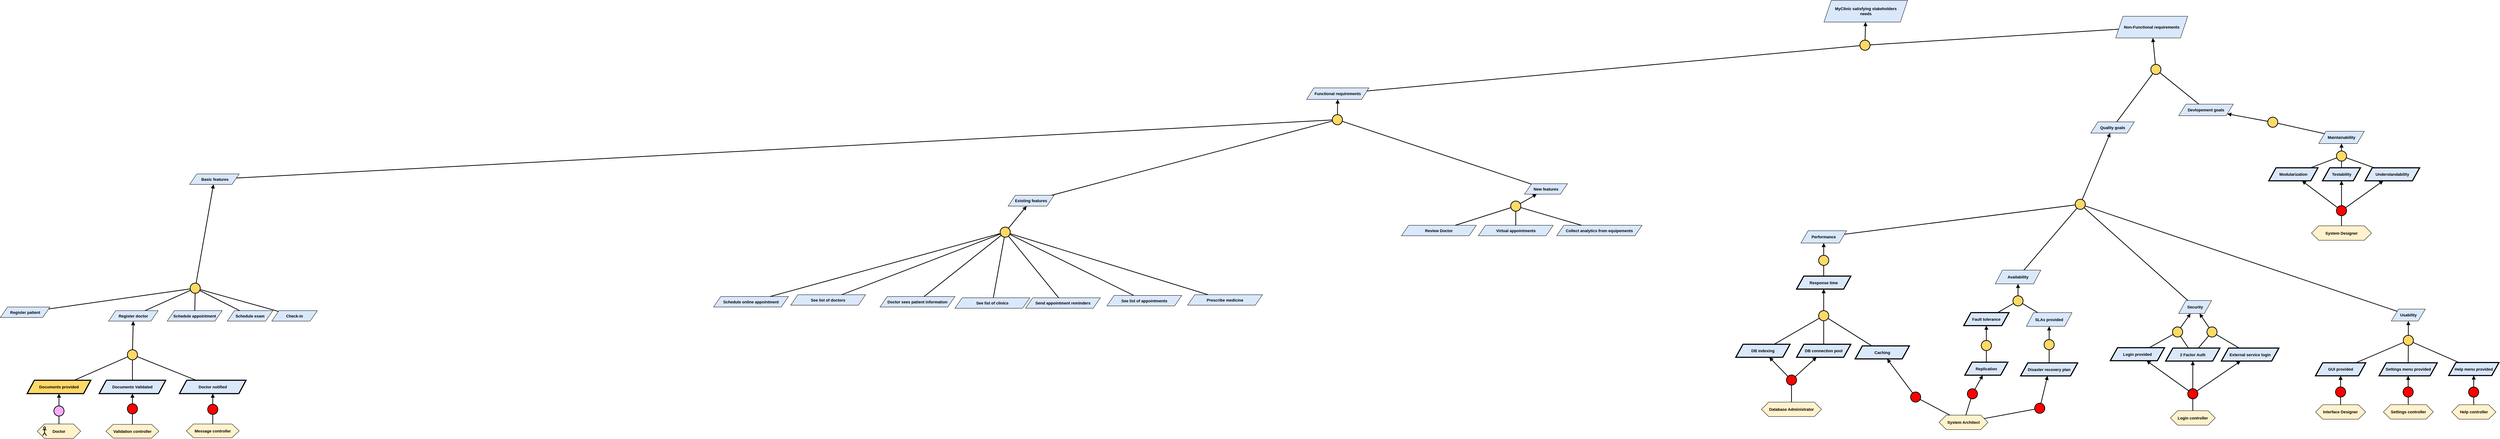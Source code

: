 <mxfile version="24.2.5" type="github">
  <diagram name="Page-1" id="boOQu0blXiEXMvREqvY-">
    <mxGraphModel dx="7298" dy="1193" grid="0" gridSize="10" guides="1" tooltips="1" connect="1" arrows="1" fold="1" page="0" pageScale="1" pageWidth="827" pageHeight="1169" math="0" shadow="0">
      <root>
        <mxCell id="0" />
        <mxCell id="1" parent="0" />
        <mxCell id="hhZgl5cuM9jdRTXyqVL1-1" value="&lt;b&gt;MyClinic satisfying stakeholders&lt;/b&gt;&lt;div&gt;&lt;b&gt;needs&lt;/b&gt;&lt;/div&gt;" style="shape=parallelogram;perimeter=parallelogramPerimeter;whiteSpace=wrap;html=1;fixedSize=1;fillColor=#dae8fc;strokeColor=#000000;fontFamily=Helvetica;fontSize=11;fontColor=default;labelBackgroundColor=none;" parent="1" vertex="1">
          <mxGeometry x="-91.19" y="225" width="231" height="60" as="geometry" />
        </mxCell>
        <mxCell id="hhZgl5cuM9jdRTXyqVL1-2" style="edgeStyle=none;rounded=0;orthogonalLoop=1;jettySize=auto;html=1;strokeColor=default;strokeWidth=2;align=center;verticalAlign=middle;fontFamily=Helvetica;fontSize=11;fontColor=default;labelBackgroundColor=default;endArrow=none;endFill=0;" parent="1" source="hhZgl5cuM9jdRTXyqVL1-7" target="hhZgl5cuM9jdRTXyqVL1-3" edge="1">
          <mxGeometry relative="1" as="geometry">
            <mxPoint x="109.101" y="403" as="sourcePoint" />
          </mxGeometry>
        </mxCell>
        <mxCell id="hhZgl5cuM9jdRTXyqVL1-3" value="" style="ellipse;whiteSpace=wrap;html=1;aspect=fixed;fillColor=#FFD966;strokeWidth=2;fontFamily=Helvetica;fontSize=11;fontColor=default;labelBackgroundColor=default;" parent="1" vertex="1">
          <mxGeometry x="8.0" y="335" width="28" height="28" as="geometry" />
        </mxCell>
        <mxCell id="hhZgl5cuM9jdRTXyqVL1-4" value="" style="endArrow=block;html=1;rounded=0;endFill=1;strokeWidth=2;strokeColor=default;align=center;verticalAlign=middle;fontFamily=Helvetica;fontSize=11;fontColor=default;labelBackgroundColor=default;" parent="1" source="hhZgl5cuM9jdRTXyqVL1-3" target="hhZgl5cuM9jdRTXyqVL1-1" edge="1">
          <mxGeometry width="50" height="50" relative="1" as="geometry">
            <mxPoint x="26.305" y="340.972" as="sourcePoint" />
            <mxPoint x="8.731" y="290.0" as="targetPoint" />
          </mxGeometry>
        </mxCell>
        <mxCell id="hhZgl5cuM9jdRTXyqVL1-5" value="" style="endArrow=none;html=1;rounded=0;strokeWidth=2;strokeColor=default;align=center;verticalAlign=middle;fontFamily=Helvetica;fontSize=11;fontColor=default;labelBackgroundColor=default;" parent="1" source="hhZgl5cuM9jdRTXyqVL1-6" target="hhZgl5cuM9jdRTXyqVL1-3" edge="1">
          <mxGeometry width="50" height="50" relative="1" as="geometry">
            <mxPoint x="-85.021" y="403" as="sourcePoint" />
            <mxPoint x="50.31" y="339" as="targetPoint" />
          </mxGeometry>
        </mxCell>
        <mxCell id="hhZgl5cuM9jdRTXyqVL1-6" value="&lt;b&gt;Functional requirements&lt;/b&gt;" style="shape=parallelogram;perimeter=parallelogramPerimeter;whiteSpace=wrap;html=1;fixedSize=1;fillColor=#dae8fc;strokeColor=#000000;fontFamily=Helvetica;fontSize=11;fontColor=default;labelBackgroundColor=none;" parent="1" vertex="1">
          <mxGeometry x="-1521" y="467" width="172" height="32" as="geometry" />
        </mxCell>
        <mxCell id="hhZgl5cuM9jdRTXyqVL1-7" value="&lt;b&gt;Non-Functional requirements&lt;/b&gt;" style="shape=parallelogram;perimeter=parallelogramPerimeter;whiteSpace=wrap;html=1;fixedSize=1;fillColor=#dae8fc;strokeColor=#000000;fontFamily=Helvetica;fontSize=11;fontColor=default;labelBackgroundColor=none;" parent="1" vertex="1">
          <mxGeometry x="715" y="269" width="199" height="60" as="geometry" />
        </mxCell>
        <mxCell id="hhZgl5cuM9jdRTXyqVL1-8" style="edgeStyle=none;rounded=0;orthogonalLoop=1;jettySize=auto;html=1;strokeColor=default;strokeWidth=2;align=center;verticalAlign=middle;fontFamily=Helvetica;fontSize=11;fontColor=default;labelBackgroundColor=default;endArrow=none;endFill=0;" parent="1" source="hhZgl5cuM9jdRTXyqVL1-9" target="hhZgl5cuM9jdRTXyqVL1-16" edge="1">
          <mxGeometry relative="1" as="geometry" />
        </mxCell>
        <mxCell id="hhZgl5cuM9jdRTXyqVL1-9" value="&lt;b&gt;Security&lt;/b&gt;" style="shape=parallelogram;perimeter=parallelogramPerimeter;whiteSpace=wrap;html=1;fixedSize=1;fillColor=#dae8fc;strokeColor=#000000;fontFamily=Helvetica;fontSize=11;fontColor=default;labelBackgroundColor=none;" parent="1" vertex="1">
          <mxGeometry x="889" y="1055" width="91" height="36" as="geometry" />
        </mxCell>
        <mxCell id="hhZgl5cuM9jdRTXyqVL1-10" style="edgeStyle=none;rounded=0;orthogonalLoop=1;jettySize=auto;html=1;strokeColor=default;strokeWidth=2;align=center;verticalAlign=middle;fontFamily=Helvetica;fontSize=11;fontColor=default;labelBackgroundColor=default;endArrow=none;endFill=0;" parent="1" source="hhZgl5cuM9jdRTXyqVL1-11" target="hhZgl5cuM9jdRTXyqVL1-16" edge="1">
          <mxGeometry relative="1" as="geometry" />
        </mxCell>
        <mxCell id="hhZgl5cuM9jdRTXyqVL1-11" value="&lt;b&gt;Performance&lt;/b&gt;" style="shape=parallelogram;perimeter=parallelogramPerimeter;whiteSpace=wrap;html=1;fixedSize=1;fillColor=#dae8fc;strokeColor=#000000;fontFamily=Helvetica;fontSize=11;fontColor=default;labelBackgroundColor=none;" parent="1" vertex="1">
          <mxGeometry x="-155" y="862" width="126" height="34" as="geometry" />
        </mxCell>
        <mxCell id="hhZgl5cuM9jdRTXyqVL1-12" style="edgeStyle=none;rounded=0;orthogonalLoop=1;jettySize=auto;html=1;strokeColor=default;strokeWidth=2;align=center;verticalAlign=middle;fontFamily=Helvetica;fontSize=11;fontColor=default;labelBackgroundColor=default;endArrow=none;endFill=0;" parent="1" source="hhZgl5cuM9jdRTXyqVL1-13" target="hhZgl5cuM9jdRTXyqVL1-16" edge="1">
          <mxGeometry relative="1" as="geometry" />
        </mxCell>
        <mxCell id="hhZgl5cuM9jdRTXyqVL1-13" value="&lt;b&gt;Usability&lt;/b&gt;" style="shape=parallelogram;perimeter=parallelogramPerimeter;whiteSpace=wrap;html=1;fixedSize=1;fillColor=#dae8fc;strokeColor=#000000;fontFamily=Helvetica;fontSize=11;fontColor=default;labelBackgroundColor=none;" parent="1" vertex="1">
          <mxGeometry x="1476.69" y="1078.75" width="94" height="33" as="geometry" />
        </mxCell>
        <mxCell id="hhZgl5cuM9jdRTXyqVL1-14" value="&lt;b&gt;Availability&lt;/b&gt;" style="shape=parallelogram;perimeter=parallelogramPerimeter;whiteSpace=wrap;html=1;fixedSize=1;fillColor=#dae8fc;strokeColor=#000000;fontFamily=Helvetica;fontSize=11;fontColor=default;labelBackgroundColor=none;" parent="1" vertex="1">
          <mxGeometry x="382" y="971" width="126" height="38" as="geometry" />
        </mxCell>
        <mxCell id="hhZgl5cuM9jdRTXyqVL1-16" value="" style="ellipse;whiteSpace=wrap;html=1;aspect=fixed;fillColor=#FFD966;strokeWidth=2;fontFamily=Helvetica;fontSize=11;fontColor=default;labelBackgroundColor=default;" parent="1" vertex="1">
          <mxGeometry x="603" y="775" width="28" height="28" as="geometry" />
        </mxCell>
        <mxCell id="hhZgl5cuM9jdRTXyqVL1-17" value="" style="endArrow=block;html=1;rounded=0;endFill=1;strokeWidth=2;strokeColor=default;align=center;verticalAlign=middle;fontFamily=Helvetica;fontSize=11;fontColor=default;labelBackgroundColor=default;" parent="1" source="hhZgl5cuM9jdRTXyqVL1-16" target="hhZgl5cuM9jdRTXyqVL1-19" edge="1">
          <mxGeometry width="50" height="50" relative="1" as="geometry">
            <mxPoint x="619.995" y="836.972" as="sourcePoint" />
            <mxPoint x="619.519" y="712" as="targetPoint" />
          </mxGeometry>
        </mxCell>
        <mxCell id="hhZgl5cuM9jdRTXyqVL1-18" value="" style="endArrow=none;html=1;rounded=0;strokeWidth=2;strokeColor=default;align=center;verticalAlign=middle;fontFamily=Helvetica;fontSize=11;fontColor=default;labelBackgroundColor=default;" parent="1" source="hhZgl5cuM9jdRTXyqVL1-14" target="hhZgl5cuM9jdRTXyqVL1-16" edge="1">
          <mxGeometry width="50" height="50" relative="1" as="geometry">
            <mxPoint x="330" y="931" as="sourcePoint" />
            <mxPoint x="644" y="835" as="targetPoint" />
            <Array as="points" />
          </mxGeometry>
        </mxCell>
        <mxCell id="hhZgl5cuM9jdRTXyqVL1-19" value="&lt;b&gt;Quality goals&lt;/b&gt;" style="shape=parallelogram;perimeter=parallelogramPerimeter;whiteSpace=wrap;html=1;fixedSize=1;fillColor=#dae8fc;strokeColor=#000000;fontFamily=Helvetica;fontSize=11;fontColor=default;labelBackgroundColor=none;" parent="1" vertex="1">
          <mxGeometry x="646" y="561" width="120.5" height="31" as="geometry" />
        </mxCell>
        <mxCell id="hhZgl5cuM9jdRTXyqVL1-20" style="edgeStyle=none;rounded=0;orthogonalLoop=1;jettySize=auto;html=1;strokeColor=default;strokeWidth=2;align=center;verticalAlign=middle;fontFamily=Helvetica;fontSize=11;fontColor=default;labelBackgroundColor=default;endArrow=none;endFill=0;" parent="1" source="hhZgl5cuM9jdRTXyqVL1-21" target="hhZgl5cuM9jdRTXyqVL1-24" edge="1">
          <mxGeometry relative="1" as="geometry" />
        </mxCell>
        <mxCell id="hhZgl5cuM9jdRTXyqVL1-21" value="" style="ellipse;whiteSpace=wrap;html=1;aspect=fixed;fillColor=#FFD966;strokeWidth=2;fontFamily=Helvetica;fontSize=11;fontColor=default;labelBackgroundColor=default;" parent="1" vertex="1">
          <mxGeometry x="812" y="402" width="28" height="28" as="geometry" />
        </mxCell>
        <mxCell id="hhZgl5cuM9jdRTXyqVL1-22" value="" style="endArrow=block;html=1;rounded=0;endFill=1;strokeWidth=2;strokeColor=default;align=center;verticalAlign=middle;fontFamily=Helvetica;fontSize=11;fontColor=default;labelBackgroundColor=default;" parent="1" source="hhZgl5cuM9jdRTXyqVL1-21" target="hhZgl5cuM9jdRTXyqVL1-7" edge="1">
          <mxGeometry width="50" height="50" relative="1" as="geometry">
            <mxPoint x="819.995" y="566.972" as="sourcePoint" />
            <mxPoint x="816" y="522" as="targetPoint" />
          </mxGeometry>
        </mxCell>
        <mxCell id="hhZgl5cuM9jdRTXyqVL1-23" value="" style="endArrow=none;html=1;rounded=0;strokeWidth=2;strokeColor=default;align=center;verticalAlign=middle;fontFamily=Helvetica;fontSize=11;fontColor=default;labelBackgroundColor=default;" parent="1" source="hhZgl5cuM9jdRTXyqVL1-19" target="hhZgl5cuM9jdRTXyqVL1-21" edge="1">
          <mxGeometry width="50" height="50" relative="1" as="geometry">
            <mxPoint x="819" y="629" as="sourcePoint" />
            <mxPoint x="844" y="565" as="targetPoint" />
          </mxGeometry>
        </mxCell>
        <mxCell id="hhZgl5cuM9jdRTXyqVL1-24" value="&lt;b&gt;Devlopement goals&lt;/b&gt;" style="shape=parallelogram;perimeter=parallelogramPerimeter;whiteSpace=wrap;html=1;fixedSize=1;fillColor=#dae8fc;strokeColor=#000000;fontFamily=Helvetica;fontSize=11;fontColor=default;labelBackgroundColor=none;" parent="1" vertex="1">
          <mxGeometry x="889" y="512" width="151" height="32" as="geometry" />
        </mxCell>
        <mxCell id="hhZgl5cuM9jdRTXyqVL1-25" style="edgeStyle=none;rounded=0;orthogonalLoop=1;jettySize=auto;html=1;strokeColor=default;strokeWidth=2;align=center;verticalAlign=middle;fontFamily=Helvetica;fontSize=11;fontColor=default;labelBackgroundColor=default;endArrow=none;endFill=0;" parent="1" source="hhZgl5cuM9jdRTXyqVL1-27" target="hhZgl5cuM9jdRTXyqVL1-31" edge="1">
          <mxGeometry relative="1" as="geometry" />
        </mxCell>
        <mxCell id="hhZgl5cuM9jdRTXyqVL1-26" style="edgeStyle=none;rounded=0;orthogonalLoop=1;jettySize=auto;html=1;strokeColor=default;strokeWidth=2;align=center;verticalAlign=middle;fontFamily=Helvetica;fontSize=11;fontColor=default;labelBackgroundColor=default;endArrow=none;endFill=0;" parent="1" source="hhZgl5cuM9jdRTXyqVL1-27" target="hhZgl5cuM9jdRTXyqVL1-32" edge="1">
          <mxGeometry relative="1" as="geometry" />
        </mxCell>
        <mxCell id="hhZgl5cuM9jdRTXyqVL1-27" value="" style="ellipse;whiteSpace=wrap;html=1;aspect=fixed;fillColor=#FFD966;strokeWidth=2;fontFamily=Helvetica;fontSize=11;fontColor=default;labelBackgroundColor=default;" parent="1" vertex="1">
          <mxGeometry x="-1450" y="541" width="28" height="28" as="geometry" />
        </mxCell>
        <mxCell id="hhZgl5cuM9jdRTXyqVL1-28" value="" style="endArrow=block;html=1;rounded=0;endFill=1;strokeWidth=2;strokeColor=default;align=center;verticalAlign=middle;fontFamily=Helvetica;fontSize=11;fontColor=default;labelBackgroundColor=default;" parent="1" source="hhZgl5cuM9jdRTXyqVL1-27" target="hhZgl5cuM9jdRTXyqVL1-6" edge="1">
          <mxGeometry width="50" height="50" relative="1" as="geometry">
            <mxPoint x="-1290.035" y="728.972" as="sourcePoint" />
            <mxPoint x="-1648.999" y="620" as="targetPoint" />
          </mxGeometry>
        </mxCell>
        <mxCell id="hhZgl5cuM9jdRTXyqVL1-29" value="" style="endArrow=none;html=1;rounded=0;strokeWidth=2;strokeColor=default;align=center;verticalAlign=middle;fontFamily=Helvetica;fontSize=11;fontColor=default;labelBackgroundColor=default;" parent="1" source="hhZgl5cuM9jdRTXyqVL1-30" target="hhZgl5cuM9jdRTXyqVL1-27" edge="1">
          <mxGeometry width="50" height="50" relative="1" as="geometry">
            <mxPoint x="-1292.03" y="706" as="sourcePoint" />
            <mxPoint x="-1267.03" y="642" as="targetPoint" />
          </mxGeometry>
        </mxCell>
        <mxCell id="hhZgl5cuM9jdRTXyqVL1-30" value="&lt;b&gt;&amp;nbsp;Basic features&lt;/b&gt;" style="shape=parallelogram;perimeter=parallelogramPerimeter;whiteSpace=wrap;html=1;fixedSize=1;fillColor=#dae8fc;strokeColor=#000000;fontFamily=Helvetica;fontSize=11;fontColor=default;labelBackgroundColor=none;" parent="1" vertex="1">
          <mxGeometry x="-4608" y="705" width="137" height="29" as="geometry" />
        </mxCell>
        <mxCell id="hhZgl5cuM9jdRTXyqVL1-31" value="&lt;b&gt;Existing&amp;nbsp;&lt;/b&gt;&lt;b&gt;features&lt;/b&gt;" style="shape=parallelogram;perimeter=parallelogramPerimeter;whiteSpace=wrap;html=1;fixedSize=1;fillColor=#dae8fc;strokeColor=#000000;fontFamily=Helvetica;fontSize=11;fontColor=default;labelBackgroundColor=none;" parent="1" vertex="1">
          <mxGeometry x="-2346" y="764" width="127" height="30" as="geometry" />
        </mxCell>
        <mxCell id="hhZgl5cuM9jdRTXyqVL1-32" value="&lt;b&gt;New&amp;nbsp;&lt;/b&gt;&lt;b&gt;features&lt;/b&gt;" style="shape=parallelogram;perimeter=parallelogramPerimeter;whiteSpace=wrap;html=1;fixedSize=1;fillColor=#dae8fc;strokeColor=#000000;fontFamily=Helvetica;fontSize=11;fontColor=default;labelBackgroundColor=none;" parent="1" vertex="1">
          <mxGeometry x="-919" y="732" width="119" height="29" as="geometry" />
        </mxCell>
        <mxCell id="hhZgl5cuM9jdRTXyqVL1-33" value="&lt;b&gt;Fault tolerance&lt;/b&gt;" style="shape=parallelogram;perimeter=parallelogramPerimeter;whiteSpace=wrap;html=1;fixedSize=1;fillColor=#dae8fc;strokeColor=#000000;strokeWidth=3;fontFamily=Helvetica;fontSize=11;fontColor=default;labelBackgroundColor=none;" parent="1" vertex="1">
          <mxGeometry x="295" y="1088.5" width="125" height="36" as="geometry" />
        </mxCell>
        <mxCell id="hhZgl5cuM9jdRTXyqVL1-34" style="edgeStyle=none;rounded=0;orthogonalLoop=1;jettySize=auto;html=1;strokeColor=default;strokeWidth=2;align=center;verticalAlign=middle;fontFamily=Helvetica;fontSize=11;fontColor=default;labelBackgroundColor=default;endArrow=none;endFill=0;" parent="1" source="hhZgl5cuM9jdRTXyqVL1-35" target="hhZgl5cuM9jdRTXyqVL1-95" edge="1">
          <mxGeometry relative="1" as="geometry" />
        </mxCell>
        <mxCell id="hhZgl5cuM9jdRTXyqVL1-35" value="" style="ellipse;whiteSpace=wrap;html=1;aspect=fixed;fillColor=#FFD966;strokeWidth=2;fontFamily=Helvetica;fontSize=11;fontColor=default;labelBackgroundColor=default;" parent="1" vertex="1">
          <mxGeometry x="431" y="1042" width="28" height="28" as="geometry" />
        </mxCell>
        <mxCell id="hhZgl5cuM9jdRTXyqVL1-36" value="" style="endArrow=block;html=1;rounded=0;endFill=1;strokeWidth=2;strokeColor=default;align=center;verticalAlign=middle;fontFamily=Helvetica;fontSize=11;fontColor=default;labelBackgroundColor=default;" parent="1" source="hhZgl5cuM9jdRTXyqVL1-35" target="hhZgl5cuM9jdRTXyqVL1-14" edge="1">
          <mxGeometry width="50" height="50" relative="1" as="geometry">
            <mxPoint x="439.495" y="1114.972" as="sourcePoint" />
            <mxPoint x="385.5" y="1006" as="targetPoint" />
          </mxGeometry>
        </mxCell>
        <mxCell id="hhZgl5cuM9jdRTXyqVL1-37" value="" style="endArrow=none;html=1;rounded=0;strokeWidth=2;strokeColor=default;align=center;verticalAlign=middle;fontFamily=Helvetica;fontSize=11;fontColor=default;labelBackgroundColor=default;" parent="1" source="hhZgl5cuM9jdRTXyqVL1-33" target="hhZgl5cuM9jdRTXyqVL1-35" edge="1">
          <mxGeometry width="50" height="50" relative="1" as="geometry">
            <mxPoint x="448.5" y="1177" as="sourcePoint" />
            <mxPoint x="473.5" y="1113" as="targetPoint" />
          </mxGeometry>
        </mxCell>
        <mxCell id="hhZgl5cuM9jdRTXyqVL1-38" value="&lt;b&gt;GUI provided&lt;/b&gt;" style="shape=parallelogram;perimeter=parallelogramPerimeter;whiteSpace=wrap;html=1;fixedSize=1;fillColor=#dae8fc;strokeColor=#000000;strokeWidth=3;fontFamily=Helvetica;fontSize=11;fontColor=default;labelBackgroundColor=none;" parent="1" vertex="1">
          <mxGeometry x="1267" y="1227.25" width="139" height="36" as="geometry" />
        </mxCell>
        <mxCell id="hhZgl5cuM9jdRTXyqVL1-39" style="edgeStyle=none;rounded=0;orthogonalLoop=1;jettySize=auto;html=1;strokeColor=default;strokeWidth=2;align=center;verticalAlign=middle;fontFamily=Helvetica;fontSize=11;fontColor=default;labelBackgroundColor=default;endArrow=none;endFill=0;" parent="1" source="hhZgl5cuM9jdRTXyqVL1-40" target="hhZgl5cuM9jdRTXyqVL1-43" edge="1">
          <mxGeometry relative="1" as="geometry" />
        </mxCell>
        <mxCell id="hhZgl5cuM9jdRTXyqVL1-40" value="" style="ellipse;whiteSpace=wrap;html=1;aspect=fixed;fillColor=#FFD966;strokeWidth=2;fontFamily=Helvetica;fontSize=11;fontColor=default;labelBackgroundColor=default;" parent="1" vertex="1">
          <mxGeometry x="1509.69" y="1151.25" width="28" height="28" as="geometry" />
        </mxCell>
        <mxCell id="hhZgl5cuM9jdRTXyqVL1-41" value="" style="endArrow=block;html=1;rounded=0;endFill=1;strokeWidth=2;strokeColor=default;align=center;verticalAlign=middle;fontFamily=Helvetica;fontSize=11;fontColor=default;labelBackgroundColor=default;" parent="1" source="hhZgl5cuM9jdRTXyqVL1-40" target="hhZgl5cuM9jdRTXyqVL1-13" edge="1">
          <mxGeometry width="50" height="50" relative="1" as="geometry">
            <mxPoint x="1571.685" y="1242.222" as="sourcePoint" />
            <mxPoint x="1530.69" y="1111.75" as="targetPoint" />
          </mxGeometry>
        </mxCell>
        <mxCell id="hhZgl5cuM9jdRTXyqVL1-42" value="" style="endArrow=none;html=1;rounded=0;strokeWidth=2;strokeColor=default;align=center;verticalAlign=middle;fontFamily=Helvetica;fontSize=11;fontColor=default;labelBackgroundColor=default;" parent="1" source="hhZgl5cuM9jdRTXyqVL1-38" target="hhZgl5cuM9jdRTXyqVL1-40" edge="1">
          <mxGeometry width="50" height="50" relative="1" as="geometry">
            <mxPoint x="1589.69" y="1304.25" as="sourcePoint" />
            <mxPoint x="1614.69" y="1240.25" as="targetPoint" />
          </mxGeometry>
        </mxCell>
        <mxCell id="hhZgl5cuM9jdRTXyqVL1-43" value="&lt;b&gt;Help menu provided&lt;/b&gt;" style="shape=parallelogram;perimeter=parallelogramPerimeter;whiteSpace=wrap;html=1;fixedSize=1;fillColor=#dae8fc;strokeColor=#000000;strokeWidth=3;fontFamily=Helvetica;fontSize=11;fontColor=default;labelBackgroundColor=none;" parent="1" vertex="1">
          <mxGeometry x="1635.19" y="1226.5" width="139" height="36" as="geometry" />
        </mxCell>
        <mxCell id="hhZgl5cuM9jdRTXyqVL1-44" value="&lt;div&gt;&lt;b&gt;Interface Designer&lt;/b&gt;&lt;/div&gt;" style="shape=hexagon;perimeter=hexagonPerimeter2;whiteSpace=wrap;html=1;fixedSize=1;fillColor=#FFF2CC;fontFamily=Helvetica;fontSize=11;fontColor=default;labelBackgroundColor=none;" parent="1" vertex="1">
          <mxGeometry x="1267.31" y="1343.25" width="138.38" height="40" as="geometry" />
        </mxCell>
        <mxCell id="hhZgl5cuM9jdRTXyqVL1-45" value="" style="ellipse;whiteSpace=wrap;html=1;aspect=fixed;fillColor=#FF0000;strokeWidth=2;fontFamily=Helvetica;fontSize=11;fontColor=default;labelBackgroundColor=default;" parent="1" vertex="1">
          <mxGeometry x="1322.5" y="1294" width="28" height="28" as="geometry" />
        </mxCell>
        <mxCell id="hhZgl5cuM9jdRTXyqVL1-46" value="" style="endArrow=block;html=1;rounded=0;endFill=1;strokeWidth=2;strokeColor=default;align=center;verticalAlign=middle;fontFamily=Helvetica;fontSize=11;fontColor=default;labelBackgroundColor=default;" parent="1" source="hhZgl5cuM9jdRTXyqVL1-45" target="hhZgl5cuM9jdRTXyqVL1-38" edge="1">
          <mxGeometry width="50" height="50" relative="1" as="geometry">
            <mxPoint x="1516.145" y="1314.222" as="sourcePoint" />
            <mxPoint x="1476.691" y="1266.25" as="targetPoint" />
          </mxGeometry>
        </mxCell>
        <mxCell id="hhZgl5cuM9jdRTXyqVL1-47" value="" style="endArrow=none;html=1;rounded=0;strokeWidth=2;strokeColor=default;align=center;verticalAlign=middle;fontFamily=Helvetica;fontSize=11;fontColor=default;labelBackgroundColor=default;" parent="1" source="hhZgl5cuM9jdRTXyqVL1-44" target="hhZgl5cuM9jdRTXyqVL1-45" edge="1">
          <mxGeometry width="50" height="50" relative="1" as="geometry">
            <mxPoint x="1502.46" y="1376.25" as="sourcePoint" />
            <mxPoint x="1527.46" y="1312.25" as="targetPoint" />
          </mxGeometry>
        </mxCell>
        <mxCell id="hhZgl5cuM9jdRTXyqVL1-48" value="&lt;b&gt;Response time&lt;/b&gt;" style="shape=parallelogram;perimeter=parallelogramPerimeter;whiteSpace=wrap;html=1;fixedSize=1;fillColor=#dae8fc;strokeColor=#000000;strokeWidth=3;fontFamily=Helvetica;fontSize=11;fontColor=default;labelBackgroundColor=none;" parent="1" vertex="1">
          <mxGeometry x="-167" y="987.5" width="150" height="36" as="geometry" />
        </mxCell>
        <mxCell id="hhZgl5cuM9jdRTXyqVL1-49" value="" style="ellipse;whiteSpace=wrap;html=1;aspect=fixed;fillColor=#FFD966;strokeWidth=2;fontFamily=Helvetica;fontSize=11;fontColor=default;labelBackgroundColor=default;" parent="1" vertex="1">
          <mxGeometry x="-106" y="930" width="28" height="28" as="geometry" />
        </mxCell>
        <mxCell id="hhZgl5cuM9jdRTXyqVL1-50" value="" style="endArrow=block;html=1;rounded=0;endFill=1;strokeWidth=2;strokeColor=default;align=center;verticalAlign=middle;fontFamily=Helvetica;fontSize=11;fontColor=default;labelBackgroundColor=default;" parent="1" source="hhZgl5cuM9jdRTXyqVL1-49" target="hhZgl5cuM9jdRTXyqVL1-11" edge="1">
          <mxGeometry width="50" height="50" relative="1" as="geometry">
            <mxPoint x="3.995" y="926.972" as="sourcePoint" />
            <mxPoint y="882" as="targetPoint" />
          </mxGeometry>
        </mxCell>
        <mxCell id="hhZgl5cuM9jdRTXyqVL1-51" value="" style="endArrow=none;html=1;rounded=0;strokeWidth=2;strokeColor=default;align=center;verticalAlign=middle;fontFamily=Helvetica;fontSize=11;fontColor=default;labelBackgroundColor=default;" parent="1" source="hhZgl5cuM9jdRTXyqVL1-48" target="hhZgl5cuM9jdRTXyqVL1-49" edge="1">
          <mxGeometry width="50" height="50" relative="1" as="geometry">
            <mxPoint x="3" y="989" as="sourcePoint" />
            <mxPoint x="28" y="925" as="targetPoint" />
          </mxGeometry>
        </mxCell>
        <mxCell id="hhZgl5cuM9jdRTXyqVL1-52" value="&lt;b&gt;DB indexing&lt;/b&gt;" style="shape=parallelogram;perimeter=parallelogramPerimeter;whiteSpace=wrap;html=1;fixedSize=1;fillColor=#dae8fc;strokeColor=#000000;strokeWidth=3;fontFamily=Helvetica;fontSize=11;fontColor=default;labelBackgroundColor=none;" parent="1" vertex="1">
          <mxGeometry x="-335" y="1176" width="150" height="36" as="geometry" />
        </mxCell>
        <mxCell id="hhZgl5cuM9jdRTXyqVL1-53" value="" style="ellipse;whiteSpace=wrap;html=1;aspect=fixed;fillColor=#FFD966;strokeWidth=2;fontFamily=Helvetica;fontSize=11;fontColor=default;labelBackgroundColor=default;" parent="1" vertex="1">
          <mxGeometry x="-106" y="1083" width="28" height="28" as="geometry" />
        </mxCell>
        <mxCell id="hhZgl5cuM9jdRTXyqVL1-54" value="" style="endArrow=none;html=1;rounded=0;strokeWidth=2;strokeColor=default;align=center;verticalAlign=middle;fontFamily=Helvetica;fontSize=11;fontColor=default;labelBackgroundColor=default;" parent="1" source="hhZgl5cuM9jdRTXyqVL1-52" target="hhZgl5cuM9jdRTXyqVL1-53" edge="1">
          <mxGeometry width="50" height="50" relative="1" as="geometry">
            <mxPoint x="-39" y="1140.5" as="sourcePoint" />
            <mxPoint x="-14" y="1076.5" as="targetPoint" />
          </mxGeometry>
        </mxCell>
        <mxCell id="hhZgl5cuM9jdRTXyqVL1-55" style="edgeStyle=none;rounded=0;orthogonalLoop=1;jettySize=auto;html=1;strokeColor=default;strokeWidth=2;align=center;verticalAlign=middle;fontFamily=Helvetica;fontSize=11;fontColor=default;labelBackgroundColor=default;endArrow=none;endFill=0;" parent="1" source="hhZgl5cuM9jdRTXyqVL1-56" target="hhZgl5cuM9jdRTXyqVL1-53" edge="1">
          <mxGeometry relative="1" as="geometry" />
        </mxCell>
        <mxCell id="hhZgl5cuM9jdRTXyqVL1-56" value="&lt;b&gt;DB connection pool&lt;/b&gt;" style="shape=parallelogram;perimeter=parallelogramPerimeter;whiteSpace=wrap;html=1;fixedSize=1;fillColor=#dae8fc;strokeColor=#000000;strokeWidth=3;fontFamily=Helvetica;fontSize=11;fontColor=default;labelBackgroundColor=none;" parent="1" vertex="1">
          <mxGeometry x="-167" y="1176" width="150" height="36" as="geometry" />
        </mxCell>
        <mxCell id="hhZgl5cuM9jdRTXyqVL1-57" value="" style="ellipse;whiteSpace=wrap;html=1;aspect=fixed;fillColor=#FFD966;strokeWidth=2;fontFamily=Helvetica;fontSize=11;fontColor=default;labelBackgroundColor=default;" parent="1" vertex="1">
          <mxGeometry x="1135" y="548" width="28" height="28" as="geometry" />
        </mxCell>
        <mxCell id="hhZgl5cuM9jdRTXyqVL1-58" value="" style="endArrow=block;html=1;rounded=0;endFill=1;strokeWidth=2;strokeColor=default;align=center;verticalAlign=middle;fontFamily=Helvetica;fontSize=11;fontColor=default;labelBackgroundColor=default;" parent="1" source="hhZgl5cuM9jdRTXyqVL1-57" target="hhZgl5cuM9jdRTXyqVL1-24" edge="1">
          <mxGeometry width="50" height="50" relative="1" as="geometry">
            <mxPoint x="1144.995" y="754.972" as="sourcePoint" />
            <mxPoint x="1141" y="710" as="targetPoint" />
          </mxGeometry>
        </mxCell>
        <mxCell id="hhZgl5cuM9jdRTXyqVL1-59" value="" style="endArrow=none;html=1;rounded=0;strokeWidth=2;strokeColor=default;align=center;verticalAlign=middle;fontFamily=Helvetica;fontSize=11;fontColor=default;labelBackgroundColor=default;" parent="1" source="hhZgl5cuM9jdRTXyqVL1-60" target="hhZgl5cuM9jdRTXyqVL1-57" edge="1">
          <mxGeometry width="50" height="50" relative="1" as="geometry">
            <mxPoint x="1144" y="817" as="sourcePoint" />
            <mxPoint x="1169" y="753" as="targetPoint" />
          </mxGeometry>
        </mxCell>
        <mxCell id="hhZgl5cuM9jdRTXyqVL1-60" value="&lt;b&gt;Maintainability&lt;/b&gt;" style="shape=parallelogram;perimeter=parallelogramPerimeter;whiteSpace=wrap;html=1;fixedSize=1;fillColor=#dae8fc;strokeColor=#000000;fontFamily=Helvetica;fontSize=11;fontColor=default;labelBackgroundColor=none;" parent="1" vertex="1">
          <mxGeometry x="1276" y="587" width="126" height="34" as="geometry" />
        </mxCell>
        <mxCell id="hhZgl5cuM9jdRTXyqVL1-62" value="&lt;b&gt;Modularization&lt;/b&gt;" style="shape=parallelogram;perimeter=parallelogramPerimeter;whiteSpace=wrap;html=1;fixedSize=1;fillColor=#dae8fc;strokeColor=#000000;strokeWidth=3;fontFamily=Helvetica;fontSize=11;fontColor=default;labelBackgroundColor=none;" parent="1" vertex="1">
          <mxGeometry x="1138" y="688" width="136" height="36" as="geometry" />
        </mxCell>
        <mxCell id="hhZgl5cuM9jdRTXyqVL1-63" style="edgeStyle=none;rounded=0;orthogonalLoop=1;jettySize=auto;html=1;strokeColor=default;strokeWidth=2;align=center;verticalAlign=middle;fontFamily=Helvetica;fontSize=11;fontColor=default;labelBackgroundColor=default;endArrow=none;endFill=0;" parent="1" source="hhZgl5cuM9jdRTXyqVL1-64" target="hhZgl5cuM9jdRTXyqVL1-66" edge="1">
          <mxGeometry relative="1" as="geometry" />
        </mxCell>
        <mxCell id="hhZgl5cuM9jdRTXyqVL1-64" value="&lt;b&gt;Testability&lt;/b&gt;" style="shape=parallelogram;perimeter=parallelogramPerimeter;whiteSpace=wrap;html=1;fixedSize=1;fillColor=#dae8fc;strokeColor=#000000;strokeWidth=3;fontFamily=Helvetica;fontSize=11;fontColor=default;labelBackgroundColor=none;" parent="1" vertex="1">
          <mxGeometry x="1286.5" y="688" width="105" height="36" as="geometry" />
        </mxCell>
        <mxCell id="hhZgl5cuM9jdRTXyqVL1-65" style="edgeStyle=none;rounded=0;orthogonalLoop=1;jettySize=auto;html=1;strokeColor=default;strokeWidth=2;align=center;verticalAlign=middle;fontFamily=Helvetica;fontSize=11;fontColor=default;labelBackgroundColor=default;endArrow=none;endFill=0;" parent="1" source="hhZgl5cuM9jdRTXyqVL1-66" target="hhZgl5cuM9jdRTXyqVL1-78" edge="1">
          <mxGeometry relative="1" as="geometry" />
        </mxCell>
        <mxCell id="hhZgl5cuM9jdRTXyqVL1-66" value="" style="ellipse;whiteSpace=wrap;html=1;aspect=fixed;fillColor=#FFD966;strokeWidth=2;fontFamily=Helvetica;fontSize=11;fontColor=default;labelBackgroundColor=default;" parent="1" vertex="1">
          <mxGeometry x="1325" y="641.5" width="28" height="28" as="geometry" />
        </mxCell>
        <mxCell id="hhZgl5cuM9jdRTXyqVL1-67" value="" style="endArrow=block;html=1;rounded=0;endFill=1;strokeWidth=2;strokeColor=default;align=center;verticalAlign=middle;fontFamily=Helvetica;fontSize=11;fontColor=default;labelBackgroundColor=default;" parent="1" source="hhZgl5cuM9jdRTXyqVL1-66" target="hhZgl5cuM9jdRTXyqVL1-60" edge="1">
          <mxGeometry width="50" height="50" relative="1" as="geometry">
            <mxPoint x="1217.995" y="678.972" as="sourcePoint" />
            <mxPoint x="1214" y="634" as="targetPoint" />
          </mxGeometry>
        </mxCell>
        <mxCell id="hhZgl5cuM9jdRTXyqVL1-68" value="" style="endArrow=none;html=1;rounded=0;strokeWidth=2;strokeColor=default;align=center;verticalAlign=middle;fontFamily=Helvetica;fontSize=11;fontColor=default;labelBackgroundColor=default;" parent="1" source="hhZgl5cuM9jdRTXyqVL1-62" target="hhZgl5cuM9jdRTXyqVL1-66" edge="1">
          <mxGeometry width="50" height="50" relative="1" as="geometry">
            <mxPoint x="1217" y="741" as="sourcePoint" />
            <mxPoint x="1242" y="677" as="targetPoint" />
          </mxGeometry>
        </mxCell>
        <mxCell id="hhZgl5cuM9jdRTXyqVL1-69" style="edgeStyle=none;rounded=0;orthogonalLoop=1;jettySize=auto;html=1;strokeColor=default;strokeWidth=2;align=center;verticalAlign=middle;fontFamily=Helvetica;fontSize=11;fontColor=default;labelBackgroundColor=default;endArrow=none;endFill=0;" parent="1" source="hhZgl5cuM9jdRTXyqVL1-70" target="hhZgl5cuM9jdRTXyqVL1-40" edge="1">
          <mxGeometry relative="1" as="geometry" />
        </mxCell>
        <mxCell id="hhZgl5cuM9jdRTXyqVL1-70" value="&lt;b&gt;Settings menu provided&lt;/b&gt;" style="shape=parallelogram;perimeter=parallelogramPerimeter;whiteSpace=wrap;html=1;fixedSize=1;fillColor=#dae8fc;strokeColor=#000000;strokeWidth=3;fontFamily=Helvetica;fontSize=11;fontColor=default;labelBackgroundColor=none;" parent="1" vertex="1">
          <mxGeometry x="1442.69" y="1227.25" width="161" height="36" as="geometry" />
        </mxCell>
        <mxCell id="hhZgl5cuM9jdRTXyqVL1-71" value="" style="endArrow=block;html=1;rounded=0;endFill=1;strokeWidth=2;strokeColor=default;align=center;verticalAlign=middle;fontFamily=Helvetica;fontSize=11;fontColor=default;labelBackgroundColor=default;" parent="1" source="hhZgl5cuM9jdRTXyqVL1-53" target="hhZgl5cuM9jdRTXyqVL1-48" edge="1">
          <mxGeometry width="50" height="50" relative="1" as="geometry">
            <mxPoint x="-36.674" y="1071.016" as="sourcePoint" />
            <mxPoint x="-55" y="1061" as="targetPoint" />
          </mxGeometry>
        </mxCell>
        <mxCell id="hhZgl5cuM9jdRTXyqVL1-72" value="&lt;b&gt;Database Administrator&lt;/b&gt;" style="shape=hexagon;perimeter=hexagonPerimeter2;whiteSpace=wrap;html=1;fixedSize=1;fillColor=#FFF2CC;fontFamily=Helvetica;fontSize=11;fontColor=default;labelBackgroundColor=none;" parent="1" vertex="1">
          <mxGeometry x="-264" y="1336" width="166" height="40" as="geometry" />
        </mxCell>
        <mxCell id="hhZgl5cuM9jdRTXyqVL1-73" value="" style="ellipse;whiteSpace=wrap;html=1;aspect=fixed;fillColor=#FF0000;strokeWidth=2;fontFamily=Helvetica;fontSize=11;fontColor=default;labelBackgroundColor=default;" parent="1" vertex="1">
          <mxGeometry x="-195" y="1261" width="28" height="28" as="geometry" />
        </mxCell>
        <mxCell id="hhZgl5cuM9jdRTXyqVL1-74" value="" style="endArrow=none;html=1;rounded=0;strokeWidth=2;strokeColor=default;align=center;verticalAlign=middle;fontFamily=Helvetica;fontSize=11;fontColor=default;labelBackgroundColor=default;" parent="1" source="hhZgl5cuM9jdRTXyqVL1-72" target="hhZgl5cuM9jdRTXyqVL1-73" edge="1">
          <mxGeometry width="50" height="50" relative="1" as="geometry">
            <mxPoint x="-164.7" y="1328" as="sourcePoint" />
            <mxPoint x="-139.7" y="1264" as="targetPoint" />
          </mxGeometry>
        </mxCell>
        <mxCell id="hhZgl5cuM9jdRTXyqVL1-75" value="" style="endArrow=block;html=1;rounded=0;endFill=1;strokeWidth=2;strokeColor=default;align=center;verticalAlign=middle;fontFamily=Helvetica;fontSize=11;fontColor=default;labelBackgroundColor=default;" parent="1" source="hhZgl5cuM9jdRTXyqVL1-73" target="hhZgl5cuM9jdRTXyqVL1-52" edge="1">
          <mxGeometry width="50" height="50" relative="1" as="geometry">
            <mxPoint x="-97.5" y="1369" as="sourcePoint" />
            <mxPoint x="-201.5" y="1290" as="targetPoint" />
          </mxGeometry>
        </mxCell>
        <mxCell id="hhZgl5cuM9jdRTXyqVL1-76" value="" style="endArrow=block;html=1;rounded=0;endFill=1;strokeWidth=2;strokeColor=default;align=center;verticalAlign=middle;fontFamily=Helvetica;fontSize=11;fontColor=default;labelBackgroundColor=default;" parent="1" source="hhZgl5cuM9jdRTXyqVL1-73" target="hhZgl5cuM9jdRTXyqVL1-56" edge="1">
          <mxGeometry width="50" height="50" relative="1" as="geometry">
            <mxPoint x="-197" y="1352" as="sourcePoint" />
            <mxPoint x="-244" y="1222" as="targetPoint" />
          </mxGeometry>
        </mxCell>
        <mxCell id="hhZgl5cuM9jdRTXyqVL1-77" value="&lt;b&gt;System Designer&lt;/b&gt;" style="shape=hexagon;perimeter=hexagonPerimeter2;whiteSpace=wrap;html=1;fixedSize=1;fillColor=#FFF2CC;fontFamily=Helvetica;fontSize=11;fontColor=default;labelBackgroundColor=none;" parent="1" vertex="1">
          <mxGeometry x="1256" y="848.5" width="166" height="40" as="geometry" />
        </mxCell>
        <mxCell id="hhZgl5cuM9jdRTXyqVL1-78" value="&lt;b&gt;Understandability&lt;/b&gt;" style="shape=parallelogram;perimeter=parallelogramPerimeter;whiteSpace=wrap;html=1;fixedSize=1;fillColor=#dae8fc;strokeColor=#000000;strokeWidth=3;fontFamily=Helvetica;fontSize=11;fontColor=default;labelBackgroundColor=none;" parent="1" vertex="1">
          <mxGeometry x="1404" y="688" width="151" height="36" as="geometry" />
        </mxCell>
        <mxCell id="hhZgl5cuM9jdRTXyqVL1-79" value="" style="ellipse;whiteSpace=wrap;html=1;aspect=fixed;fillColor=#FF0000;strokeWidth=2;fontFamily=Helvetica;fontSize=11;fontColor=default;labelBackgroundColor=default;" parent="1" vertex="1">
          <mxGeometry x="1325" y="792.5" width="28" height="28" as="geometry" />
        </mxCell>
        <mxCell id="hhZgl5cuM9jdRTXyqVL1-80" value="" style="endArrow=block;html=1;rounded=0;endFill=1;strokeWidth=2;strokeColor=default;align=center;verticalAlign=middle;fontFamily=Helvetica;fontSize=11;fontColor=default;labelBackgroundColor=default;" parent="1" source="hhZgl5cuM9jdRTXyqVL1-79" target="hhZgl5cuM9jdRTXyqVL1-64" edge="1">
          <mxGeometry width="50" height="50" relative="1" as="geometry">
            <mxPoint x="1355.995" y="796.972" as="sourcePoint" />
            <mxPoint x="1352" y="752" as="targetPoint" />
          </mxGeometry>
        </mxCell>
        <mxCell id="hhZgl5cuM9jdRTXyqVL1-81" value="" style="endArrow=none;html=1;rounded=0;strokeWidth=2;strokeColor=default;align=center;verticalAlign=middle;fontFamily=Helvetica;fontSize=11;fontColor=default;labelBackgroundColor=default;" parent="1" source="hhZgl5cuM9jdRTXyqVL1-77" target="hhZgl5cuM9jdRTXyqVL1-79" edge="1">
          <mxGeometry width="50" height="50" relative="1" as="geometry">
            <mxPoint x="1355" y="859.5" as="sourcePoint" />
            <mxPoint x="1380" y="795" as="targetPoint" />
          </mxGeometry>
        </mxCell>
        <mxCell id="hhZgl5cuM9jdRTXyqVL1-82" value="" style="endArrow=block;html=1;rounded=0;endFill=1;strokeWidth=2;strokeColor=default;align=center;verticalAlign=middle;fontFamily=Helvetica;fontSize=11;fontColor=default;labelBackgroundColor=default;" parent="1" source="hhZgl5cuM9jdRTXyqVL1-79" target="hhZgl5cuM9jdRTXyqVL1-78" edge="1">
          <mxGeometry width="50" height="50" relative="1" as="geometry">
            <mxPoint x="1349" y="802.5" as="sourcePoint" />
            <mxPoint x="1349" y="734.5" as="targetPoint" />
          </mxGeometry>
        </mxCell>
        <mxCell id="hhZgl5cuM9jdRTXyqVL1-83" value="" style="endArrow=block;html=1;rounded=0;endFill=1;strokeWidth=2;strokeColor=default;align=center;verticalAlign=middle;fontFamily=Helvetica;fontSize=11;fontColor=default;labelBackgroundColor=default;" parent="1" source="hhZgl5cuM9jdRTXyqVL1-79" target="hhZgl5cuM9jdRTXyqVL1-62" edge="1">
          <mxGeometry width="50" height="50" relative="1" as="geometry">
            <mxPoint x="1154" y="840.5" as="sourcePoint" />
            <mxPoint x="1258" y="766.5" as="targetPoint" />
          </mxGeometry>
        </mxCell>
        <mxCell id="hhZgl5cuM9jdRTXyqVL1-84" value="&lt;b&gt;Login provided&lt;/b&gt;" style="shape=parallelogram;perimeter=parallelogramPerimeter;whiteSpace=wrap;html=1;fixedSize=1;fillColor=#dae8fc;strokeColor=#000000;strokeWidth=3;fontFamily=Helvetica;fontSize=11;fontColor=default;labelBackgroundColor=none;" parent="1" vertex="1">
          <mxGeometry x="700" y="1185.5" width="150" height="36" as="geometry" />
        </mxCell>
        <mxCell id="hhZgl5cuM9jdRTXyqVL1-85" value="" style="ellipse;whiteSpace=wrap;html=1;aspect=fixed;fillColor=#FFD966;strokeWidth=2;fontFamily=Helvetica;fontSize=11;fontColor=default;labelBackgroundColor=default;" parent="1" vertex="1">
          <mxGeometry x="872" y="1128" width="28" height="28" as="geometry" />
        </mxCell>
        <mxCell id="hhZgl5cuM9jdRTXyqVL1-86" value="" style="endArrow=block;html=1;rounded=0;endFill=1;strokeWidth=2;strokeColor=default;align=center;verticalAlign=middle;fontFamily=Helvetica;fontSize=11;fontColor=default;labelBackgroundColor=default;" parent="1" source="hhZgl5cuM9jdRTXyqVL1-85" target="hhZgl5cuM9jdRTXyqVL1-9" edge="1">
          <mxGeometry width="50" height="50" relative="1" as="geometry">
            <mxPoint x="1091.995" y="1168.222" as="sourcePoint" />
            <mxPoint x="1051" y="1134.25" as="targetPoint" />
          </mxGeometry>
        </mxCell>
        <mxCell id="hhZgl5cuM9jdRTXyqVL1-87" value="" style="endArrow=none;html=1;rounded=0;strokeWidth=2;strokeColor=default;align=center;verticalAlign=middle;fontFamily=Helvetica;fontSize=11;fontColor=default;labelBackgroundColor=default;" parent="1" source="hhZgl5cuM9jdRTXyqVL1-84" target="hhZgl5cuM9jdRTXyqVL1-85" edge="1">
          <mxGeometry width="50" height="50" relative="1" as="geometry">
            <mxPoint x="1013" y="1227.25" as="sourcePoint" />
            <mxPoint x="1038" y="1163.25" as="targetPoint" />
          </mxGeometry>
        </mxCell>
        <mxCell id="hhZgl5cuM9jdRTXyqVL1-88" style="edgeStyle=none;rounded=0;orthogonalLoop=1;jettySize=auto;html=1;strokeColor=default;strokeWidth=2;align=center;verticalAlign=middle;fontFamily=Helvetica;fontSize=11;fontColor=default;labelBackgroundColor=default;endArrow=none;endFill=0;" parent="1" source="hhZgl5cuM9jdRTXyqVL1-89" target="hhZgl5cuM9jdRTXyqVL1-85" edge="1">
          <mxGeometry relative="1" as="geometry" />
        </mxCell>
        <mxCell id="hhZgl5cuM9jdRTXyqVL1-89" value="&lt;b&gt;2 Factor Auth&lt;/b&gt;" style="shape=parallelogram;perimeter=parallelogramPerimeter;whiteSpace=wrap;html=1;fixedSize=1;fillColor=#dae8fc;strokeColor=#000000;strokeWidth=3;fontFamily=Helvetica;fontSize=11;fontColor=default;labelBackgroundColor=none;" parent="1" vertex="1">
          <mxGeometry x="853" y="1186.5" width="150" height="36" as="geometry" />
        </mxCell>
        <mxCell id="hhZgl5cuM9jdRTXyqVL1-90" value="&lt;b&gt;External service login&lt;/b&gt;" style="shape=parallelogram;perimeter=parallelogramPerimeter;whiteSpace=wrap;html=1;fixedSize=1;fillColor=#dae8fc;strokeColor=#000000;strokeWidth=3;fontFamily=Helvetica;fontSize=11;fontColor=default;labelBackgroundColor=none;" parent="1" vertex="1">
          <mxGeometry x="1007" y="1186.5" width="159" height="36" as="geometry" />
        </mxCell>
        <mxCell id="hhZgl5cuM9jdRTXyqVL1-91" style="edgeStyle=none;rounded=0;orthogonalLoop=1;jettySize=auto;html=1;strokeColor=default;strokeWidth=2;align=center;verticalAlign=middle;fontFamily=Helvetica;fontSize=11;fontColor=default;labelBackgroundColor=default;endArrow=none;endFill=0;" parent="1" source="hhZgl5cuM9jdRTXyqVL1-92" target="hhZgl5cuM9jdRTXyqVL1-89" edge="1">
          <mxGeometry relative="1" as="geometry" />
        </mxCell>
        <mxCell id="hhZgl5cuM9jdRTXyqVL1-92" value="" style="ellipse;whiteSpace=wrap;html=1;aspect=fixed;fillColor=#FFD966;strokeWidth=2;fontFamily=Helvetica;fontSize=11;fontColor=default;labelBackgroundColor=default;" parent="1" vertex="1">
          <mxGeometry x="967" y="1128" width="28" height="28" as="geometry" />
        </mxCell>
        <mxCell id="hhZgl5cuM9jdRTXyqVL1-93" value="" style="endArrow=block;html=1;rounded=0;endFill=1;strokeWidth=2;strokeColor=default;align=center;verticalAlign=middle;fontFamily=Helvetica;fontSize=11;fontColor=default;labelBackgroundColor=default;" parent="1" source="hhZgl5cuM9jdRTXyqVL1-92" target="hhZgl5cuM9jdRTXyqVL1-9" edge="1">
          <mxGeometry width="50" height="50" relative="1" as="geometry">
            <mxPoint x="1118.995" y="1143.972" as="sourcePoint" />
            <mxPoint x="1115" y="1099" as="targetPoint" />
          </mxGeometry>
        </mxCell>
        <mxCell id="hhZgl5cuM9jdRTXyqVL1-94" value="" style="endArrow=none;html=1;rounded=0;strokeWidth=2;strokeColor=default;align=center;verticalAlign=middle;fontFamily=Helvetica;fontSize=11;fontColor=default;labelBackgroundColor=default;" parent="1" source="hhZgl5cuM9jdRTXyqVL1-90" target="hhZgl5cuM9jdRTXyqVL1-92" edge="1">
          <mxGeometry width="50" height="50" relative="1" as="geometry">
            <mxPoint x="1118" y="1206" as="sourcePoint" />
            <mxPoint x="1143" y="1142" as="targetPoint" />
          </mxGeometry>
        </mxCell>
        <mxCell id="hhZgl5cuM9jdRTXyqVL1-95" value="&lt;b&gt;SLAs provided&lt;/b&gt;" style="shape=parallelogram;perimeter=parallelogramPerimeter;whiteSpace=wrap;html=1;fixedSize=1;fillColor=#dae8fc;strokeColor=#000000;fontFamily=Helvetica;fontSize=11;fontColor=default;labelBackgroundColor=none;" parent="1" vertex="1">
          <mxGeometry x="468" y="1088.5" width="126" height="38" as="geometry" />
        </mxCell>
        <mxCell id="hhZgl5cuM9jdRTXyqVL1-96" value="&lt;b&gt;Replication&lt;/b&gt;" style="shape=parallelogram;perimeter=parallelogramPerimeter;whiteSpace=wrap;html=1;fixedSize=1;fillColor=#dae8fc;strokeColor=#000000;strokeWidth=3;fontFamily=Helvetica;fontSize=11;fontColor=default;labelBackgroundColor=none;" parent="1" vertex="1">
          <mxGeometry x="298" y="1225.5" width="119" height="36" as="geometry" />
        </mxCell>
        <mxCell id="hhZgl5cuM9jdRTXyqVL1-97" value="&lt;b&gt;System Architect&lt;/b&gt;" style="shape=hexagon;perimeter=hexagonPerimeter2;whiteSpace=wrap;html=1;fixedSize=1;fillColor=#FFF2CC;fontFamily=Helvetica;fontSize=11;fontColor=default;labelBackgroundColor=none;" parent="1" vertex="1">
          <mxGeometry x="227" y="1372" width="135" height="40" as="geometry" />
        </mxCell>
        <mxCell id="hhZgl5cuM9jdRTXyqVL1-98" value="" style="ellipse;whiteSpace=wrap;html=1;aspect=fixed;fillColor=#FF0000;strokeWidth=2;fontFamily=Helvetica;fontSize=11;fontColor=default;labelBackgroundColor=default;direction=south;" parent="1" vertex="1">
          <mxGeometry x="305" y="1299" width="28" height="28" as="geometry" />
        </mxCell>
        <mxCell id="hhZgl5cuM9jdRTXyqVL1-99" value="" style="endArrow=none;html=1;rounded=0;strokeWidth=2;strokeColor=default;align=center;verticalAlign=middle;fontFamily=Helvetica;fontSize=11;fontColor=default;labelBackgroundColor=default;" parent="1" source="hhZgl5cuM9jdRTXyqVL1-97" target="hhZgl5cuM9jdRTXyqVL1-98" edge="1">
          <mxGeometry width="50" height="50" relative="1" as="geometry">
            <mxPoint x="351.3" y="1385.5" as="sourcePoint" />
            <mxPoint x="376.3" y="1321.5" as="targetPoint" />
          </mxGeometry>
        </mxCell>
        <mxCell id="hhZgl5cuM9jdRTXyqVL1-100" value="" style="endArrow=block;html=1;rounded=0;endFill=1;strokeWidth=2;strokeColor=default;align=center;verticalAlign=middle;fontFamily=Helvetica;fontSize=11;fontColor=default;labelBackgroundColor=default;" parent="1" source="hhZgl5cuM9jdRTXyqVL1-98" target="hhZgl5cuM9jdRTXyqVL1-96" edge="1">
          <mxGeometry width="50" height="50" relative="1" as="geometry">
            <mxPoint x="423.5" y="1346.5" as="sourcePoint" />
            <mxPoint x="279.732" y="1451.5" as="targetPoint" />
          </mxGeometry>
        </mxCell>
        <mxCell id="hhZgl5cuM9jdRTXyqVL1-101" value="" style="ellipse;whiteSpace=wrap;html=1;aspect=fixed;fillColor=#FFD966;strokeWidth=2;fontFamily=Helvetica;fontSize=11;fontColor=default;labelBackgroundColor=default;" parent="1" vertex="1">
          <mxGeometry x="343.5" y="1165.5" width="28" height="28" as="geometry" />
        </mxCell>
        <mxCell id="hhZgl5cuM9jdRTXyqVL1-102" value="" style="endArrow=block;html=1;rounded=0;endFill=1;strokeWidth=2;strokeColor=default;align=center;verticalAlign=middle;fontFamily=Helvetica;fontSize=11;fontColor=default;labelBackgroundColor=default;" parent="1" source="hhZgl5cuM9jdRTXyqVL1-101" target="hhZgl5cuM9jdRTXyqVL1-33" edge="1">
          <mxGeometry width="50" height="50" relative="1" as="geometry">
            <mxPoint x="381.995" y="1181.472" as="sourcePoint" />
            <mxPoint x="378" y="1136.5" as="targetPoint" />
          </mxGeometry>
        </mxCell>
        <mxCell id="hhZgl5cuM9jdRTXyqVL1-103" value="" style="endArrow=none;html=1;rounded=0;strokeWidth=2;strokeColor=default;align=center;verticalAlign=middle;fontFamily=Helvetica;fontSize=11;fontColor=default;labelBackgroundColor=default;" parent="1" source="hhZgl5cuM9jdRTXyqVL1-96" target="hhZgl5cuM9jdRTXyqVL1-101" edge="1">
          <mxGeometry width="50" height="50" relative="1" as="geometry">
            <mxPoint x="381" y="1243.5" as="sourcePoint" />
            <mxPoint x="406" y="1179.5" as="targetPoint" />
          </mxGeometry>
        </mxCell>
        <mxCell id="hhZgl5cuM9jdRTXyqVL1-104" value="&lt;b&gt;Register patient&lt;/b&gt;" style="shape=parallelogram;perimeter=parallelogramPerimeter;whiteSpace=wrap;html=1;fixedSize=1;fillColor=#dae8fc;strokeColor=#000000;fontFamily=Helvetica;fontSize=11;fontColor=default;labelBackgroundColor=none;" parent="1" vertex="1">
          <mxGeometry x="-5131" y="1073" width="137" height="29" as="geometry" />
        </mxCell>
        <mxCell id="hhZgl5cuM9jdRTXyqVL1-105" value="&lt;b&gt;Register doctor&lt;/b&gt;" style="shape=parallelogram;perimeter=parallelogramPerimeter;whiteSpace=wrap;html=1;fixedSize=1;fillColor=#dae8fc;strokeColor=#000000;fontFamily=Helvetica;fontSize=11;fontColor=default;labelBackgroundColor=none;" parent="1" vertex="1">
          <mxGeometry x="-4832" y="1083" width="137" height="29" as="geometry" />
        </mxCell>
        <mxCell id="hhZgl5cuM9jdRTXyqVL1-106" value="&lt;b&gt;Schedule appointment&lt;/b&gt;" style="shape=parallelogram;perimeter=parallelogramPerimeter;whiteSpace=wrap;html=1;fixedSize=1;fillColor=#dae8fc;strokeColor=#000000;fontFamily=Helvetica;fontSize=11;fontColor=default;labelBackgroundColor=none;" parent="1" vertex="1">
          <mxGeometry x="-4670" y="1083" width="152" height="29" as="geometry" />
        </mxCell>
        <mxCell id="hhZgl5cuM9jdRTXyqVL1-107" value="&lt;b&gt;Schedule exam&lt;/b&gt;" style="shape=parallelogram;perimeter=parallelogramPerimeter;whiteSpace=wrap;html=1;fixedSize=1;fillColor=#dae8fc;strokeColor=#000000;fontFamily=Helvetica;fontSize=11;fontColor=default;labelBackgroundColor=none;" parent="1" vertex="1">
          <mxGeometry x="-4504" y="1083" width="126" height="29" as="geometry" />
        </mxCell>
        <mxCell id="hhZgl5cuM9jdRTXyqVL1-108" value="&lt;b&gt;Check-in&lt;/b&gt;" style="shape=parallelogram;perimeter=parallelogramPerimeter;whiteSpace=wrap;html=1;fixedSize=1;fillColor=#dae8fc;strokeColor=#000000;fontFamily=Helvetica;fontSize=11;fontColor=default;labelBackgroundColor=none;" parent="1" vertex="1">
          <mxGeometry x="-4381" y="1083" width="126" height="29" as="geometry" />
        </mxCell>
        <mxCell id="hhZgl5cuM9jdRTXyqVL1-109" style="edgeStyle=none;rounded=0;orthogonalLoop=1;jettySize=auto;html=1;strokeColor=default;strokeWidth=2;align=center;verticalAlign=middle;fontFamily=Helvetica;fontSize=11;fontColor=default;labelBackgroundColor=default;endArrow=none;endFill=0;" parent="1" source="hhZgl5cuM9jdRTXyqVL1-113" target="hhZgl5cuM9jdRTXyqVL1-105" edge="1">
          <mxGeometry relative="1" as="geometry" />
        </mxCell>
        <mxCell id="hhZgl5cuM9jdRTXyqVL1-110" style="edgeStyle=none;rounded=0;orthogonalLoop=1;jettySize=auto;html=1;strokeColor=default;strokeWidth=2;align=center;verticalAlign=middle;fontFamily=Helvetica;fontSize=11;fontColor=default;labelBackgroundColor=default;endArrow=none;endFill=0;" parent="1" source="hhZgl5cuM9jdRTXyqVL1-113" target="hhZgl5cuM9jdRTXyqVL1-106" edge="1">
          <mxGeometry relative="1" as="geometry" />
        </mxCell>
        <mxCell id="hhZgl5cuM9jdRTXyqVL1-111" style="edgeStyle=none;rounded=0;orthogonalLoop=1;jettySize=auto;html=1;strokeColor=default;strokeWidth=2;align=center;verticalAlign=middle;fontFamily=Helvetica;fontSize=11;fontColor=default;labelBackgroundColor=default;endArrow=none;endFill=0;" parent="1" source="hhZgl5cuM9jdRTXyqVL1-113" target="hhZgl5cuM9jdRTXyqVL1-107" edge="1">
          <mxGeometry relative="1" as="geometry" />
        </mxCell>
        <mxCell id="hhZgl5cuM9jdRTXyqVL1-112" style="edgeStyle=none;rounded=0;orthogonalLoop=1;jettySize=auto;html=1;strokeColor=default;strokeWidth=2;align=center;verticalAlign=middle;fontFamily=Helvetica;fontSize=11;fontColor=default;labelBackgroundColor=default;endArrow=none;endFill=0;" parent="1" source="hhZgl5cuM9jdRTXyqVL1-113" target="hhZgl5cuM9jdRTXyqVL1-108" edge="1">
          <mxGeometry relative="1" as="geometry" />
        </mxCell>
        <mxCell id="hhZgl5cuM9jdRTXyqVL1-113" value="" style="ellipse;whiteSpace=wrap;html=1;aspect=fixed;fillColor=#FFD966;strokeWidth=2;fontFamily=Helvetica;fontSize=11;fontColor=default;labelBackgroundColor=default;" parent="1" vertex="1">
          <mxGeometry x="-4606.5" y="1007" width="28" height="28" as="geometry" />
        </mxCell>
        <mxCell id="hhZgl5cuM9jdRTXyqVL1-114" value="" style="endArrow=block;html=1;rounded=0;endFill=1;strokeWidth=2;strokeColor=default;align=center;verticalAlign=middle;fontFamily=Helvetica;fontSize=11;fontColor=default;labelBackgroundColor=default;" parent="1" source="hhZgl5cuM9jdRTXyqVL1-113" target="hhZgl5cuM9jdRTXyqVL1-30" edge="1">
          <mxGeometry width="50" height="50" relative="1" as="geometry">
            <mxPoint x="-1651.005" y="731.972" as="sourcePoint" />
            <mxPoint x="-1655" y="687" as="targetPoint" />
          </mxGeometry>
        </mxCell>
        <mxCell id="hhZgl5cuM9jdRTXyqVL1-115" value="" style="endArrow=none;html=1;rounded=0;strokeWidth=2;strokeColor=default;align=center;verticalAlign=middle;fontFamily=Helvetica;fontSize=11;fontColor=default;labelBackgroundColor=default;" parent="1" source="hhZgl5cuM9jdRTXyqVL1-104" target="hhZgl5cuM9jdRTXyqVL1-113" edge="1">
          <mxGeometry width="50" height="50" relative="1" as="geometry">
            <mxPoint x="-4247" y="1102" as="sourcePoint" />
            <mxPoint x="-4222" y="1038" as="targetPoint" />
          </mxGeometry>
        </mxCell>
        <mxCell id="hhZgl5cuM9jdRTXyqVL1-116" value="&lt;b&gt;Login controller&lt;/b&gt;" style="shape=hexagon;perimeter=hexagonPerimeter2;whiteSpace=wrap;html=1;fixedSize=1;fillColor=#FFF2CC;fontFamily=Helvetica;fontSize=11;fontColor=default;labelBackgroundColor=none;" parent="1" vertex="1">
          <mxGeometry x="866" y="1359.75" width="124" height="40" as="geometry" />
        </mxCell>
        <mxCell id="hhZgl5cuM9jdRTXyqVL1-117" value="" style="ellipse;whiteSpace=wrap;html=1;aspect=fixed;fillColor=#FF0000;strokeWidth=2;fontFamily=Helvetica;fontSize=11;fontColor=default;labelBackgroundColor=default;" parent="1" vertex="1">
          <mxGeometry x="914" y="1299" width="28" height="28" as="geometry" />
        </mxCell>
        <mxCell id="hhZgl5cuM9jdRTXyqVL1-118" value="" style="endArrow=block;html=1;rounded=0;endFill=1;strokeWidth=2;strokeColor=default;align=center;verticalAlign=middle;fontFamily=Helvetica;fontSize=11;fontColor=default;labelBackgroundColor=default;" parent="1" source="hhZgl5cuM9jdRTXyqVL1-117" target="hhZgl5cuM9jdRTXyqVL1-84" edge="1">
          <mxGeometry width="50" height="50" relative="1" as="geometry">
            <mxPoint x="867.995" y="1398.222" as="sourcePoint" />
            <mxPoint x="864" y="1353.25" as="targetPoint" />
          </mxGeometry>
        </mxCell>
        <mxCell id="hhZgl5cuM9jdRTXyqVL1-119" value="" style="endArrow=none;html=1;rounded=0;strokeWidth=2;strokeColor=default;align=center;verticalAlign=middle;fontFamily=Helvetica;fontSize=11;fontColor=default;labelBackgroundColor=default;" parent="1" source="hhZgl5cuM9jdRTXyqVL1-116" target="hhZgl5cuM9jdRTXyqVL1-117" edge="1">
          <mxGeometry width="50" height="50" relative="1" as="geometry">
            <mxPoint x="867" y="1460.25" as="sourcePoint" />
            <mxPoint x="892" y="1396.25" as="targetPoint" />
          </mxGeometry>
        </mxCell>
        <mxCell id="hhZgl5cuM9jdRTXyqVL1-120" value="" style="endArrow=block;html=1;rounded=0;endFill=1;strokeWidth=2;strokeColor=default;align=center;verticalAlign=middle;fontFamily=Helvetica;fontSize=11;fontColor=default;labelBackgroundColor=default;" parent="1" source="hhZgl5cuM9jdRTXyqVL1-117" target="hhZgl5cuM9jdRTXyqVL1-89" edge="1">
          <mxGeometry width="50" height="50" relative="1" as="geometry">
            <mxPoint x="937" y="1408" as="sourcePoint" />
            <mxPoint x="734" y="1227" as="targetPoint" />
          </mxGeometry>
        </mxCell>
        <mxCell id="hhZgl5cuM9jdRTXyqVL1-121" value="" style="endArrow=block;html=1;rounded=0;endFill=1;strokeWidth=2;strokeColor=default;align=center;verticalAlign=middle;fontFamily=Helvetica;fontSize=11;fontColor=default;labelBackgroundColor=default;" parent="1" source="hhZgl5cuM9jdRTXyqVL1-117" target="hhZgl5cuM9jdRTXyqVL1-90" edge="1">
          <mxGeometry width="50" height="50" relative="1" as="geometry">
            <mxPoint x="978" y="1415.5" as="sourcePoint" />
            <mxPoint x="1022" y="1242.5" as="targetPoint" />
          </mxGeometry>
        </mxCell>
        <mxCell id="hhZgl5cuM9jdRTXyqVL1-122" value="&lt;b&gt;Settings controller&lt;/b&gt;" style="shape=hexagon;perimeter=hexagonPerimeter2;whiteSpace=wrap;html=1;fixedSize=1;fillColor=#FFF2CC;fontFamily=Helvetica;fontSize=11;fontColor=default;labelBackgroundColor=none;" parent="1" vertex="1">
          <mxGeometry x="1454.69" y="1343" width="138" height="40" as="geometry" />
        </mxCell>
        <mxCell id="hhZgl5cuM9jdRTXyqVL1-123" value="" style="ellipse;whiteSpace=wrap;html=1;aspect=fixed;fillColor=#FF0000;strokeWidth=2;fontFamily=Helvetica;fontSize=11;fontColor=default;labelBackgroundColor=default;" parent="1" vertex="1">
          <mxGeometry x="1509.19" y="1294" width="28" height="28" as="geometry" />
        </mxCell>
        <mxCell id="hhZgl5cuM9jdRTXyqVL1-124" value="" style="endArrow=block;html=1;rounded=0;endFill=1;strokeWidth=2;strokeColor=default;align=center;verticalAlign=middle;fontFamily=Helvetica;fontSize=11;fontColor=default;labelBackgroundColor=default;" parent="1" source="hhZgl5cuM9jdRTXyqVL1-123" target="hhZgl5cuM9jdRTXyqVL1-70" edge="1">
          <mxGeometry width="50" height="50" relative="1" as="geometry">
            <mxPoint x="1703.335" y="1312.222" as="sourcePoint" />
            <mxPoint x="1533.88" y="1261" as="targetPoint" />
          </mxGeometry>
        </mxCell>
        <mxCell id="hhZgl5cuM9jdRTXyqVL1-125" value="" style="endArrow=none;html=1;rounded=0;strokeWidth=2;strokeColor=default;align=center;verticalAlign=middle;fontFamily=Helvetica;fontSize=11;fontColor=default;labelBackgroundColor=default;" parent="1" source="hhZgl5cuM9jdRTXyqVL1-122" target="hhZgl5cuM9jdRTXyqVL1-123" edge="1">
          <mxGeometry width="50" height="50" relative="1" as="geometry">
            <mxPoint x="1689.65" y="1374.25" as="sourcePoint" />
            <mxPoint x="1714.65" y="1310.25" as="targetPoint" />
          </mxGeometry>
        </mxCell>
        <mxCell id="hhZgl5cuM9jdRTXyqVL1-126" value="&lt;b&gt;Help controller&lt;/b&gt;" style="shape=hexagon;perimeter=hexagonPerimeter2;whiteSpace=wrap;html=1;fixedSize=1;fillColor=#FFF2CC;fontFamily=Helvetica;fontSize=11;fontColor=default;labelBackgroundColor=none;" parent="1" vertex="1">
          <mxGeometry x="1643.69" y="1343.25" width="122" height="40" as="geometry" />
        </mxCell>
        <mxCell id="hhZgl5cuM9jdRTXyqVL1-127" value="" style="ellipse;whiteSpace=wrap;html=1;aspect=fixed;fillColor=#FF0000;strokeWidth=2;fontFamily=Helvetica;fontSize=11;fontColor=default;labelBackgroundColor=default;" parent="1" vertex="1">
          <mxGeometry x="1690.19" y="1294.25" width="28" height="28" as="geometry" />
        </mxCell>
        <mxCell id="hhZgl5cuM9jdRTXyqVL1-128" value="" style="endArrow=block;html=1;rounded=0;endFill=1;strokeWidth=2;strokeColor=default;align=center;verticalAlign=middle;fontFamily=Helvetica;fontSize=11;fontColor=default;labelBackgroundColor=default;" parent="1" source="hhZgl5cuM9jdRTXyqVL1-127" target="hhZgl5cuM9jdRTXyqVL1-43" edge="1">
          <mxGeometry width="50" height="50" relative="1" as="geometry">
            <mxPoint x="1884.335" y="1312.472" as="sourcePoint" />
            <mxPoint x="1704.69" y="1263.25" as="targetPoint" />
          </mxGeometry>
        </mxCell>
        <mxCell id="hhZgl5cuM9jdRTXyqVL1-129" value="" style="endArrow=none;html=1;rounded=0;strokeWidth=2;strokeColor=default;align=center;verticalAlign=middle;fontFamily=Helvetica;fontSize=11;fontColor=default;labelBackgroundColor=default;" parent="1" source="hhZgl5cuM9jdRTXyqVL1-126" target="hhZgl5cuM9jdRTXyqVL1-127" edge="1">
          <mxGeometry width="50" height="50" relative="1" as="geometry">
            <mxPoint x="1870.65" y="1374.5" as="sourcePoint" />
            <mxPoint x="1895.65" y="1310.5" as="targetPoint" />
          </mxGeometry>
        </mxCell>
        <mxCell id="hhZgl5cuM9jdRTXyqVL1-130" style="edgeStyle=none;rounded=0;orthogonalLoop=1;jettySize=auto;html=1;exitX=0;exitY=0.5;exitDx=0;exitDy=0;strokeColor=default;strokeWidth=2;align=center;verticalAlign=middle;fontFamily=Helvetica;fontSize=11;fontColor=default;labelBackgroundColor=default;endArrow=none;endFill=0;" parent="1" source="hhZgl5cuM9jdRTXyqVL1-14" target="hhZgl5cuM9jdRTXyqVL1-14" edge="1">
          <mxGeometry relative="1" as="geometry" />
        </mxCell>
        <mxCell id="hhZgl5cuM9jdRTXyqVL1-131" value="&lt;b&gt;Disaster recovery plan&lt;/b&gt;" style="shape=parallelogram;perimeter=parallelogramPerimeter;whiteSpace=wrap;html=1;fixedSize=1;fillColor=#dae8fc;strokeColor=#000000;strokeWidth=3;fontFamily=Helvetica;fontSize=11;fontColor=default;labelBackgroundColor=none;" parent="1" vertex="1">
          <mxGeometry x="452" y="1227.5" width="158" height="36" as="geometry" />
        </mxCell>
        <mxCell id="hhZgl5cuM9jdRTXyqVL1-132" value="" style="ellipse;whiteSpace=wrap;html=1;aspect=fixed;fillColor=#FFD966;strokeWidth=2;fontFamily=Helvetica;fontSize=11;fontColor=default;labelBackgroundColor=default;" parent="1" vertex="1">
          <mxGeometry x="517" y="1163" width="28" height="28" as="geometry" />
        </mxCell>
        <mxCell id="hhZgl5cuM9jdRTXyqVL1-133" value="" style="endArrow=block;html=1;rounded=0;endFill=1;strokeWidth=2;strokeColor=default;align=center;verticalAlign=middle;fontFamily=Helvetica;fontSize=11;fontColor=default;labelBackgroundColor=default;" parent="1" source="hhZgl5cuM9jdRTXyqVL1-132" target="hhZgl5cuM9jdRTXyqVL1-95" edge="1">
          <mxGeometry width="50" height="50" relative="1" as="geometry">
            <mxPoint x="651.995" y="1192.972" as="sourcePoint" />
            <mxPoint x="648" y="1148" as="targetPoint" />
          </mxGeometry>
        </mxCell>
        <mxCell id="hhZgl5cuM9jdRTXyqVL1-134" value="" style="endArrow=none;html=1;rounded=0;strokeWidth=2;strokeColor=default;align=center;verticalAlign=middle;fontFamily=Helvetica;fontSize=11;fontColor=default;labelBackgroundColor=default;" parent="1" source="hhZgl5cuM9jdRTXyqVL1-131" target="hhZgl5cuM9jdRTXyqVL1-132" edge="1">
          <mxGeometry width="50" height="50" relative="1" as="geometry">
            <mxPoint x="651" y="1255" as="sourcePoint" />
            <mxPoint x="676" y="1191" as="targetPoint" />
          </mxGeometry>
        </mxCell>
        <mxCell id="hhZgl5cuM9jdRTXyqVL1-135" value="" style="ellipse;whiteSpace=wrap;html=1;aspect=fixed;fillColor=#FF0000;strokeWidth=2;fontFamily=Helvetica;fontSize=11;fontColor=default;labelBackgroundColor=default;" parent="1" vertex="1">
          <mxGeometry x="491" y="1339" width="28" height="28" as="geometry" />
        </mxCell>
        <mxCell id="hhZgl5cuM9jdRTXyqVL1-136" value="" style="endArrow=block;html=1;rounded=0;endFill=1;strokeWidth=2;strokeColor=default;align=center;verticalAlign=middle;fontFamily=Helvetica;fontSize=11;fontColor=default;labelBackgroundColor=default;" parent="1" source="hhZgl5cuM9jdRTXyqVL1-135" target="hhZgl5cuM9jdRTXyqVL1-131" edge="1">
          <mxGeometry width="50" height="50" relative="1" as="geometry">
            <mxPoint x="523.995" y="1319.472" as="sourcePoint" />
            <mxPoint x="520" y="1274.5" as="targetPoint" />
          </mxGeometry>
        </mxCell>
        <mxCell id="hhZgl5cuM9jdRTXyqVL1-137" value="" style="endArrow=none;html=1;rounded=0;strokeWidth=2;strokeColor=default;align=center;verticalAlign=middle;fontFamily=Helvetica;fontSize=11;fontColor=default;labelBackgroundColor=default;" parent="1" source="hhZgl5cuM9jdRTXyqVL1-97" target="hhZgl5cuM9jdRTXyqVL1-135" edge="1">
          <mxGeometry width="50" height="50" relative="1" as="geometry">
            <mxPoint x="523" y="1381.5" as="sourcePoint" />
            <mxPoint x="548" y="1317.5" as="targetPoint" />
          </mxGeometry>
        </mxCell>
        <mxCell id="DyUDnukxTE4pG-Q2Yd-X-4" value="" style="ellipse;whiteSpace=wrap;html=1;aspect=fixed;fillColor=#FFD966;strokeWidth=2;" parent="1" vertex="1">
          <mxGeometry x="-4780" y="1191" width="28" height="28" as="geometry" />
        </mxCell>
        <mxCell id="DyUDnukxTE4pG-Q2Yd-X-5" value="" style="endArrow=block;html=1;rounded=0;endFill=1;strokeWidth=2;" parent="1" source="DyUDnukxTE4pG-Q2Yd-X-4" target="hhZgl5cuM9jdRTXyqVL1-105" edge="1">
          <mxGeometry width="50" height="50" relative="1" as="geometry">
            <mxPoint x="-4518.005" y="1151.972" as="sourcePoint" />
            <mxPoint x="-4522" y="1107" as="targetPoint" />
          </mxGeometry>
        </mxCell>
        <mxCell id="DyUDnukxTE4pG-Q2Yd-X-6" value="" style="endArrow=none;html=1;rounded=0;strokeWidth=2;" parent="1" source="DyUDnukxTE4pG-Q2Yd-X-16" target="DyUDnukxTE4pG-Q2Yd-X-4" edge="1">
          <mxGeometry width="50" height="50" relative="1" as="geometry">
            <mxPoint x="-4646.871" y="1276" as="sourcePoint" />
            <mxPoint x="-4258" y="1185" as="targetPoint" />
          </mxGeometry>
        </mxCell>
        <mxCell id="DyUDnukxTE4pG-Q2Yd-X-8" value="&lt;b&gt;Documents Validated&lt;/b&gt;" style="shape=parallelogram;perimeter=parallelogramPerimeter;whiteSpace=wrap;html=1;fixedSize=1;fillColor=#dae8fc;strokeColor=#000000;strokeWidth=3;fontFamily=Helvetica;fontSize=11;fontColor=default;labelBackgroundColor=none;" parent="1" vertex="1">
          <mxGeometry x="-4858" y="1275.5" width="184" height="37" as="geometry" />
        </mxCell>
        <mxCell id="DyUDnukxTE4pG-Q2Yd-X-12" value="" style="endArrow=none;html=1;rounded=0;strokeWidth=2;" parent="1" source="DyUDnukxTE4pG-Q2Yd-X-8" target="DyUDnukxTE4pG-Q2Yd-X-4" edge="1">
          <mxGeometry width="50" height="50" relative="1" as="geometry">
            <mxPoint x="-4538" y="1299" as="sourcePoint" />
            <mxPoint x="-4480" y="1241" as="targetPoint" />
          </mxGeometry>
        </mxCell>
        <mxCell id="DyUDnukxTE4pG-Q2Yd-X-16" value="&lt;b&gt;Documents provided&lt;/b&gt;" style="shape=parallelogram;perimeter=parallelogramPerimeter;whiteSpace=wrap;html=1;fixedSize=1;fillColor=#FFD966;strokeColor=#000000;strokeWidth=3;fontFamily=Helvetica;fontSize=11;fontColor=default;labelBackgroundColor=none;" parent="1" vertex="1">
          <mxGeometry x="-5057" y="1275.5" width="176" height="37" as="geometry" />
        </mxCell>
        <mxCell id="DyUDnukxTE4pG-Q2Yd-X-17" value="" style="ellipse;whiteSpace=wrap;html=1;aspect=fixed;fillColor=#FAADFF;strokeWidth=2;fontFamily=Helvetica;fontSize=11;fontColor=default;labelBackgroundColor=default;" parent="1" vertex="1">
          <mxGeometry x="-4983" y="1346.5" width="28" height="28" as="geometry" />
        </mxCell>
        <mxCell id="DyUDnukxTE4pG-Q2Yd-X-18" value="" style="endArrow=block;html=1;rounded=0;endFill=1;strokeWidth=2;strokeColor=default;align=center;verticalAlign=middle;fontFamily=Helvetica;fontSize=11;fontColor=default;labelBackgroundColor=default;" parent="1" source="DyUDnukxTE4pG-Q2Yd-X-17" target="DyUDnukxTE4pG-Q2Yd-X-16" edge="1">
          <mxGeometry width="50" height="50" relative="1" as="geometry">
            <mxPoint x="-5056.005" y="1426.472" as="sourcePoint" />
            <mxPoint x="-5060" y="1381.5" as="targetPoint" />
          </mxGeometry>
        </mxCell>
        <mxCell id="DyUDnukxTE4pG-Q2Yd-X-19" value="" style="endArrow=none;html=1;rounded=0;strokeWidth=2;strokeColor=default;align=center;verticalAlign=middle;fontFamily=Helvetica;fontSize=11;fontColor=default;labelBackgroundColor=default;" parent="1" source="oKX_38UBTueQ7XM7UWsh-10" target="DyUDnukxTE4pG-Q2Yd-X-17" edge="1">
          <mxGeometry width="50" height="50" relative="1" as="geometry">
            <mxPoint x="-4917.356" y="1469" as="sourcePoint" />
            <mxPoint x="-5032" y="1424.5" as="targetPoint" />
            <Array as="points" />
          </mxGeometry>
        </mxCell>
        <mxCell id="DyUDnukxTE4pG-Q2Yd-X-21" value="&lt;div&gt;&lt;b&gt;Validation controller&lt;/b&gt;&lt;/div&gt;" style="shape=hexagon;perimeter=hexagonPerimeter2;whiteSpace=wrap;html=1;fixedSize=1;fillColor=#FFF2CC;fontFamily=Helvetica;fontSize=11;fontColor=default;labelBackgroundColor=none;" parent="1" vertex="1">
          <mxGeometry x="-4839" y="1397.5" width="146" height="38" as="geometry" />
        </mxCell>
        <mxCell id="DyUDnukxTE4pG-Q2Yd-X-22" value="" style="ellipse;whiteSpace=wrap;html=1;aspect=fixed;fillColor=#FF0000;strokeWidth=2;" parent="1" vertex="1">
          <mxGeometry x="-4780" y="1340.5" width="28" height="28" as="geometry" />
        </mxCell>
        <mxCell id="DyUDnukxTE4pG-Q2Yd-X-24" value="" style="endArrow=none;html=1;rounded=0;strokeWidth=2;" parent="1" source="DyUDnukxTE4pG-Q2Yd-X-21" target="DyUDnukxTE4pG-Q2Yd-X-22" edge="1">
          <mxGeometry width="50" height="50" relative="1" as="geometry">
            <mxPoint x="-4574" y="1378" as="sourcePoint" />
            <mxPoint x="-4549" y="1314" as="targetPoint" />
          </mxGeometry>
        </mxCell>
        <mxCell id="oKX_38UBTueQ7XM7UWsh-6" value="" style="endArrow=block;html=1;rounded=0;endFill=1;strokeWidth=2;" edge="1" parent="1" source="DyUDnukxTE4pG-Q2Yd-X-22" target="DyUDnukxTE4pG-Q2Yd-X-8">
          <mxGeometry width="50" height="50" relative="1" as="geometry">
            <mxPoint x="-4656" y="1539.5" as="sourcePoint" />
            <mxPoint x="-4798" y="1316.5" as="targetPoint" />
          </mxGeometry>
        </mxCell>
        <mxCell id="oKX_38UBTueQ7XM7UWsh-12" value="" style="group" vertex="1" connectable="0" parent="1">
          <mxGeometry x="-5029" y="1396.5" width="120" height="40" as="geometry" />
        </mxCell>
        <mxCell id="oKX_38UBTueQ7XM7UWsh-10" value="&lt;div&gt;&lt;b&gt;Doctor&lt;/b&gt;&lt;/div&gt;" style="shape=hexagon;perimeter=hexagonPerimeter2;whiteSpace=wrap;html=1;fixedSize=1;fillColor=#FFF2CC;fontFamily=Helvetica;fontSize=11;fontColor=default;labelBackgroundColor=none;" vertex="1" parent="oKX_38UBTueQ7XM7UWsh-12">
          <mxGeometry width="120" height="40" as="geometry" />
        </mxCell>
        <mxCell id="oKX_38UBTueQ7XM7UWsh-11" value="" style="shape=umlActor;verticalLabelPosition=bottom;verticalAlign=top;html=1;outlineConnect=0;fillColor=none;strokeWidth=2;fontFamily=Helvetica;fontSize=11;fontColor=default;labelBackgroundColor=default;" vertex="1" parent="oKX_38UBTueQ7XM7UWsh-12">
          <mxGeometry x="14.983" y="7.75" width="10.373" height="24.5" as="geometry" />
        </mxCell>
        <mxCell id="oKX_38UBTueQ7XM7UWsh-29" value="&lt;b&gt;Schedule online appointment&lt;/b&gt;" style="shape=parallelogram;perimeter=parallelogramPerimeter;whiteSpace=wrap;html=1;fixedSize=1;fillColor=#dae8fc;strokeColor=#000000;fontFamily=Helvetica;fontSize=11;fontColor=default;labelBackgroundColor=none;" vertex="1" parent="1">
          <mxGeometry x="-3160" y="1044" width="207" height="29" as="geometry" />
        </mxCell>
        <mxCell id="oKX_38UBTueQ7XM7UWsh-30" value="&lt;b&gt;See list of doctors&lt;/b&gt;" style="shape=parallelogram;perimeter=parallelogramPerimeter;whiteSpace=wrap;html=1;fixedSize=1;fillColor=#dae8fc;strokeColor=#000000;fontFamily=Helvetica;fontSize=11;fontColor=default;labelBackgroundColor=none;" vertex="1" parent="1">
          <mxGeometry x="-2947" y="1039" width="207" height="29" as="geometry" />
        </mxCell>
        <mxCell id="oKX_38UBTueQ7XM7UWsh-31" value="&lt;b&gt;Doctor sees patient information&lt;/b&gt;" style="shape=parallelogram;perimeter=parallelogramPerimeter;whiteSpace=wrap;html=1;fixedSize=1;fillColor=#dae8fc;strokeColor=#000000;fontFamily=Helvetica;fontSize=11;fontColor=default;labelBackgroundColor=none;" vertex="1" parent="1">
          <mxGeometry x="-2700" y="1044" width="207" height="29" as="geometry" />
        </mxCell>
        <mxCell id="oKX_38UBTueQ7XM7UWsh-32" value="&lt;b&gt;See list of clinics&lt;/b&gt;" style="shape=parallelogram;perimeter=parallelogramPerimeter;whiteSpace=wrap;html=1;fixedSize=1;fillColor=#dae8fc;strokeColor=#000000;fontFamily=Helvetica;fontSize=11;fontColor=default;labelBackgroundColor=none;" vertex="1" parent="1">
          <mxGeometry x="-2493" y="1047.5" width="207" height="29" as="geometry" />
        </mxCell>
        <mxCell id="oKX_38UBTueQ7XM7UWsh-33" value="&lt;b&gt;Send appointment reminders&lt;/b&gt;" style="shape=parallelogram;perimeter=parallelogramPerimeter;whiteSpace=wrap;html=1;fixedSize=1;fillColor=#dae8fc;strokeColor=#000000;fontFamily=Helvetica;fontSize=11;fontColor=default;labelBackgroundColor=none;" vertex="1" parent="1">
          <mxGeometry x="-2298" y="1047.5" width="207" height="29" as="geometry" />
        </mxCell>
        <mxCell id="oKX_38UBTueQ7XM7UWsh-34" value="&lt;b&gt;See list of appointments&lt;/b&gt;" style="shape=parallelogram;perimeter=parallelogramPerimeter;whiteSpace=wrap;html=1;fixedSize=1;fillColor=#dae8fc;strokeColor=#000000;fontFamily=Helvetica;fontSize=11;fontColor=default;labelBackgroundColor=none;" vertex="1" parent="1">
          <mxGeometry x="-2073" y="1041" width="207" height="29" as="geometry" />
        </mxCell>
        <mxCell id="oKX_38UBTueQ7XM7UWsh-35" value="&lt;b&gt;Prescribe medicine&lt;/b&gt;" style="shape=parallelogram;perimeter=parallelogramPerimeter;whiteSpace=wrap;html=1;fixedSize=1;fillColor=#dae8fc;strokeColor=#000000;fontFamily=Helvetica;fontSize=11;fontColor=default;labelBackgroundColor=none;" vertex="1" parent="1">
          <mxGeometry x="-1850" y="1039" width="207" height="29" as="geometry" />
        </mxCell>
        <mxCell id="oKX_38UBTueQ7XM7UWsh-36" value="" style="ellipse;whiteSpace=wrap;html=1;aspect=fixed;fillColor=#FFD966;strokeWidth=2;" vertex="1" parent="1">
          <mxGeometry x="-2368" y="852" width="28" height="28" as="geometry" />
        </mxCell>
        <mxCell id="oKX_38UBTueQ7XM7UWsh-37" value="" style="endArrow=block;html=1;rounded=0;endFill=1;strokeWidth=2;" edge="1" source="oKX_38UBTueQ7XM7UWsh-36" parent="1" target="hhZgl5cuM9jdRTXyqVL1-31">
          <mxGeometry width="50" height="50" relative="1" as="geometry">
            <mxPoint x="-2371.005" y="914.472" as="sourcePoint" />
            <mxPoint x="-2375" y="869.5" as="targetPoint" />
          </mxGeometry>
        </mxCell>
        <mxCell id="oKX_38UBTueQ7XM7UWsh-38" value="" style="endArrow=none;html=1;rounded=0;strokeWidth=2;" edge="1" target="oKX_38UBTueQ7XM7UWsh-36" parent="1" source="oKX_38UBTueQ7XM7UWsh-29">
          <mxGeometry width="50" height="50" relative="1" as="geometry">
            <mxPoint x="-2337.001" y="1000.28" as="sourcePoint" />
            <mxPoint x="-2152.872" y="904.718" as="targetPoint" />
          </mxGeometry>
        </mxCell>
        <mxCell id="oKX_38UBTueQ7XM7UWsh-39" value="" style="endArrow=none;html=1;rounded=0;strokeWidth=2;" edge="1" parent="1" source="oKX_38UBTueQ7XM7UWsh-30" target="oKX_38UBTueQ7XM7UWsh-36">
          <mxGeometry width="50" height="50" relative="1" as="geometry">
            <mxPoint x="-2241" y="1021" as="sourcePoint" />
            <mxPoint x="-2056" y="925" as="targetPoint" />
          </mxGeometry>
        </mxCell>
        <mxCell id="oKX_38UBTueQ7XM7UWsh-40" value="" style="endArrow=none;html=1;rounded=0;strokeWidth=2;" edge="1" parent="1" source="oKX_38UBTueQ7XM7UWsh-31" target="oKX_38UBTueQ7XM7UWsh-36">
          <mxGeometry width="50" height="50" relative="1" as="geometry">
            <mxPoint x="-2231" y="1031" as="sourcePoint" />
            <mxPoint x="-2046" y="935" as="targetPoint" />
          </mxGeometry>
        </mxCell>
        <mxCell id="oKX_38UBTueQ7XM7UWsh-41" value="" style="endArrow=none;html=1;rounded=0;strokeWidth=2;" edge="1" parent="1" source="oKX_38UBTueQ7XM7UWsh-32" target="oKX_38UBTueQ7XM7UWsh-36">
          <mxGeometry width="50" height="50" relative="1" as="geometry">
            <mxPoint x="-2221" y="1041" as="sourcePoint" />
            <mxPoint x="-2036" y="945" as="targetPoint" />
          </mxGeometry>
        </mxCell>
        <mxCell id="oKX_38UBTueQ7XM7UWsh-42" value="" style="endArrow=none;html=1;rounded=0;strokeWidth=2;" edge="1" parent="1" source="oKX_38UBTueQ7XM7UWsh-33" target="oKX_38UBTueQ7XM7UWsh-36">
          <mxGeometry width="50" height="50" relative="1" as="geometry">
            <mxPoint x="-2211" y="1051" as="sourcePoint" />
            <mxPoint x="-2026" y="955" as="targetPoint" />
          </mxGeometry>
        </mxCell>
        <mxCell id="oKX_38UBTueQ7XM7UWsh-43" value="" style="endArrow=none;html=1;rounded=0;strokeWidth=2;" edge="1" parent="1" source="oKX_38UBTueQ7XM7UWsh-34" target="oKX_38UBTueQ7XM7UWsh-36">
          <mxGeometry width="50" height="50" relative="1" as="geometry">
            <mxPoint x="-2201" y="1061" as="sourcePoint" />
            <mxPoint x="-2016" y="965" as="targetPoint" />
          </mxGeometry>
        </mxCell>
        <mxCell id="oKX_38UBTueQ7XM7UWsh-44" value="" style="endArrow=none;html=1;rounded=0;strokeWidth=2;" edge="1" parent="1" source="oKX_38UBTueQ7XM7UWsh-35" target="oKX_38UBTueQ7XM7UWsh-36">
          <mxGeometry width="50" height="50" relative="1" as="geometry">
            <mxPoint x="-2191" y="1071" as="sourcePoint" />
            <mxPoint x="-2018" y="978" as="targetPoint" />
          </mxGeometry>
        </mxCell>
        <mxCell id="oKX_38UBTueQ7XM7UWsh-50" value="&lt;b&gt;Review Doctor&lt;/b&gt;" style="shape=parallelogram;perimeter=parallelogramPerimeter;whiteSpace=wrap;html=1;fixedSize=1;fillColor=#dae8fc;strokeColor=#000000;fontFamily=Helvetica;fontSize=11;fontColor=default;labelBackgroundColor=none;" vertex="1" parent="1">
          <mxGeometry x="-1259" y="847" width="207" height="29" as="geometry" />
        </mxCell>
        <mxCell id="oKX_38UBTueQ7XM7UWsh-51" value="" style="ellipse;whiteSpace=wrap;html=1;aspect=fixed;fillColor=#FFD966;strokeWidth=2;" vertex="1" parent="1">
          <mxGeometry x="-957" y="780" width="28" height="28" as="geometry" />
        </mxCell>
        <mxCell id="oKX_38UBTueQ7XM7UWsh-52" value="" style="endArrow=block;html=1;rounded=0;endFill=1;strokeWidth=2;" edge="1" source="oKX_38UBTueQ7XM7UWsh-51" parent="1" target="hhZgl5cuM9jdRTXyqVL1-32">
          <mxGeometry width="50" height="50" relative="1" as="geometry">
            <mxPoint x="-914.935" y="837.972" as="sourcePoint" />
            <mxPoint x="-931.651" y="726" as="targetPoint" />
          </mxGeometry>
        </mxCell>
        <mxCell id="oKX_38UBTueQ7XM7UWsh-53" value="" style="endArrow=none;html=1;rounded=0;strokeWidth=2;" edge="1" target="oKX_38UBTueQ7XM7UWsh-51" parent="1" source="oKX_38UBTueQ7XM7UWsh-50">
          <mxGeometry width="50" height="50" relative="1" as="geometry">
            <mxPoint x="-1063.004" y="833.858" as="sourcePoint" />
            <mxPoint x="-890.93" y="836" as="targetPoint" />
          </mxGeometry>
        </mxCell>
        <mxCell id="oKX_38UBTueQ7XM7UWsh-54" value="&lt;b&gt;Virtual appointments&lt;/b&gt;" style="shape=parallelogram;perimeter=parallelogramPerimeter;whiteSpace=wrap;html=1;fixedSize=1;fillColor=#dae8fc;strokeColor=#000000;fontFamily=Helvetica;fontSize=11;fontColor=default;labelBackgroundColor=none;" vertex="1" parent="1">
          <mxGeometry x="-1046.5" y="847" width="207" height="29" as="geometry" />
        </mxCell>
        <mxCell id="oKX_38UBTueQ7XM7UWsh-55" value="&lt;b&gt;Collect analytics from equipements&lt;/b&gt;" style="shape=parallelogram;perimeter=parallelogramPerimeter;whiteSpace=wrap;html=1;fixedSize=1;fillColor=#dae8fc;strokeColor=#000000;fontFamily=Helvetica;fontSize=11;fontColor=default;labelBackgroundColor=none;" vertex="1" parent="1">
          <mxGeometry x="-830" y="847" width="236" height="29" as="geometry" />
        </mxCell>
        <mxCell id="oKX_38UBTueQ7XM7UWsh-56" value="" style="endArrow=none;html=1;rounded=0;strokeWidth=2;" edge="1" parent="1" source="oKX_38UBTueQ7XM7UWsh-54" target="oKX_38UBTueQ7XM7UWsh-51">
          <mxGeometry width="50" height="50" relative="1" as="geometry">
            <mxPoint x="-1039" y="857" as="sourcePoint" />
            <mxPoint x="-946" y="810" as="targetPoint" />
          </mxGeometry>
        </mxCell>
        <mxCell id="oKX_38UBTueQ7XM7UWsh-57" value="" style="endArrow=none;html=1;rounded=0;strokeWidth=2;" edge="1" parent="1" source="oKX_38UBTueQ7XM7UWsh-55" target="oKX_38UBTueQ7XM7UWsh-51">
          <mxGeometry width="50" height="50" relative="1" as="geometry">
            <mxPoint x="-762" y="800" as="sourcePoint" />
            <mxPoint x="-922" y="813" as="targetPoint" />
            <Array as="points" />
          </mxGeometry>
        </mxCell>
        <mxCell id="oKX_38UBTueQ7XM7UWsh-69" value="&lt;b&gt;Caching&lt;/b&gt;" style="shape=parallelogram;perimeter=parallelogramPerimeter;whiteSpace=wrap;html=1;fixedSize=1;fillColor=#dae8fc;strokeColor=#000000;strokeWidth=3;fontFamily=Helvetica;fontSize=11;fontColor=default;labelBackgroundColor=none;" vertex="1" parent="1">
          <mxGeometry x="-5.19" y="1180.5" width="150" height="36" as="geometry" />
        </mxCell>
        <mxCell id="oKX_38UBTueQ7XM7UWsh-70" value="" style="endArrow=none;html=1;rounded=0;strokeWidth=2;strokeColor=default;align=center;verticalAlign=middle;fontFamily=Helvetica;fontSize=11;fontColor=default;labelBackgroundColor=default;" edge="1" parent="1" source="oKX_38UBTueQ7XM7UWsh-69" target="hhZgl5cuM9jdRTXyqVL1-53">
          <mxGeometry width="50" height="50" relative="1" as="geometry">
            <mxPoint x="-85" y="1158" as="sourcePoint" />
            <mxPoint x="-36" y="1115" as="targetPoint" />
          </mxGeometry>
        </mxCell>
        <mxCell id="oKX_38UBTueQ7XM7UWsh-78" value="" style="ellipse;whiteSpace=wrap;html=1;aspect=fixed;fillColor=#FF0000;strokeWidth=2;fontFamily=Helvetica;fontSize=11;fontColor=default;labelBackgroundColor=default;" vertex="1" parent="1">
          <mxGeometry x="148" y="1308" width="28" height="28" as="geometry" />
        </mxCell>
        <mxCell id="oKX_38UBTueQ7XM7UWsh-79" value="" style="endArrow=block;html=1;rounded=0;endFill=1;strokeWidth=2;strokeColor=default;align=center;verticalAlign=middle;fontFamily=Helvetica;fontSize=11;fontColor=default;labelBackgroundColor=default;" edge="1" source="oKX_38UBTueQ7XM7UWsh-78" parent="1" target="oKX_38UBTueQ7XM7UWsh-69">
          <mxGeometry width="50" height="50" relative="1" as="geometry">
            <mxPoint x="219.995" y="1171.972" as="sourcePoint" />
            <mxPoint x="216" y="1127" as="targetPoint" />
          </mxGeometry>
        </mxCell>
        <mxCell id="oKX_38UBTueQ7XM7UWsh-80" value="" style="endArrow=none;html=1;rounded=0;strokeWidth=2;strokeColor=default;align=center;verticalAlign=middle;fontFamily=Helvetica;fontSize=11;fontColor=default;labelBackgroundColor=default;" edge="1" target="oKX_38UBTueQ7XM7UWsh-78" parent="1" source="hhZgl5cuM9jdRTXyqVL1-97">
          <mxGeometry width="50" height="50" relative="1" as="geometry">
            <mxPoint x="219" y="1234" as="sourcePoint" />
            <mxPoint x="244" y="1170" as="targetPoint" />
          </mxGeometry>
        </mxCell>
        <mxCell id="oKX_38UBTueQ7XM7UWsh-83" value="&lt;b&gt;Doctor notified&lt;/b&gt;" style="shape=parallelogram;perimeter=parallelogramPerimeter;whiteSpace=wrap;html=1;fixedSize=1;fillColor=#dae8fc;strokeColor=#000000;strokeWidth=3;fontFamily=Helvetica;fontSize=11;fontColor=default;labelBackgroundColor=none;" vertex="1" parent="1">
          <mxGeometry x="-4636" y="1275.5" width="184" height="37" as="geometry" />
        </mxCell>
        <mxCell id="oKX_38UBTueQ7XM7UWsh-84" value="" style="endArrow=none;html=1;rounded=0;strokeWidth=2;" edge="1" parent="1" source="oKX_38UBTueQ7XM7UWsh-83" target="DyUDnukxTE4pG-Q2Yd-X-4">
          <mxGeometry width="50" height="50" relative="1" as="geometry">
            <mxPoint x="-4356" y="1296.5" as="sourcePoint" />
            <mxPoint x="-4393" y="1217.5" as="targetPoint" />
          </mxGeometry>
        </mxCell>
        <mxCell id="oKX_38UBTueQ7XM7UWsh-101" value="&lt;div&gt;&lt;b&gt;Message controller&lt;/b&gt;&lt;/div&gt;" style="shape=hexagon;perimeter=hexagonPerimeter2;whiteSpace=wrap;html=1;fixedSize=1;fillColor=#FFF2CC;fontFamily=Helvetica;fontSize=11;fontColor=default;labelBackgroundColor=none;" vertex="1" parent="1">
          <mxGeometry x="-4617" y="1396.5" width="146" height="38" as="geometry" />
        </mxCell>
        <mxCell id="oKX_38UBTueQ7XM7UWsh-102" value="" style="ellipse;whiteSpace=wrap;html=1;aspect=fixed;fillColor=#FF0000;strokeWidth=2;" vertex="1" parent="1">
          <mxGeometry x="-4558" y="1342" width="28" height="28" as="geometry" />
        </mxCell>
        <mxCell id="oKX_38UBTueQ7XM7UWsh-103" value="" style="endArrow=none;html=1;rounded=0;strokeWidth=2;" edge="1" parent="1" source="oKX_38UBTueQ7XM7UWsh-101" target="oKX_38UBTueQ7XM7UWsh-102">
          <mxGeometry width="50" height="50" relative="1" as="geometry">
            <mxPoint x="-4360" y="1379" as="sourcePoint" />
            <mxPoint x="-4335" y="1315" as="targetPoint" />
          </mxGeometry>
        </mxCell>
        <mxCell id="oKX_38UBTueQ7XM7UWsh-104" value="" style="endArrow=block;html=1;rounded=0;endFill=1;strokeWidth=2;" edge="1" parent="1" source="oKX_38UBTueQ7XM7UWsh-102" target="oKX_38UBTueQ7XM7UWsh-83">
          <mxGeometry width="50" height="50" relative="1" as="geometry">
            <mxPoint x="-4442" y="1540.5" as="sourcePoint" />
            <mxPoint x="-4552" y="1314" as="targetPoint" />
          </mxGeometry>
        </mxCell>
      </root>
    </mxGraphModel>
  </diagram>
</mxfile>
